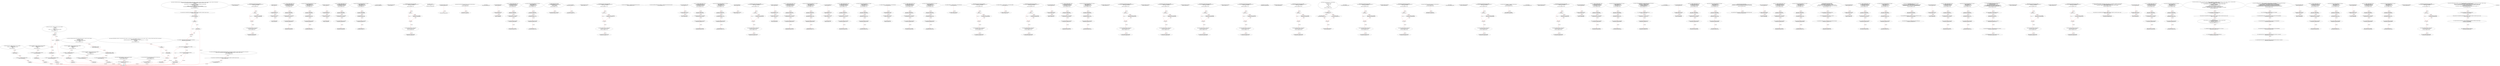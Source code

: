 digraph  {
13 [label="2_ function add(uint256 a, uint256 b) internal pure returns (uint256) {\n        uint256 c = a + b;\n        require(c >= a, \"SafeMath: addition overflow\");\n        return c;\n    }\n13-function_definition-3-7", method="add(uint256 a,uint256 b)", type_label=function_definition];
30 [label="3_ uint256 c = a + b;\n30-new_variable-4-4", method="add(uint256 a,uint256 b)", type_label=new_variable];
38 [label="4_ require(c >= a, \"SafeMath: addition overflow\");\n38-expression_statement-5-5", method="add(uint256 a,uint256 b)", type_label=expression_statement];
48 [label="5_ return c;\n48-return-6-6", method="add(uint256 a,uint256 b)", type_label=return];
50 [label="7_ function sub(uint256 a, uint256 b) internal pure returns (uint256) {\n        require(b <= a, \"SafeMath: subtraction overflow\");\n        uint256 c = a - b;\n        return c;\n    }\n50-function_definition-8-12", method="sub(uint256 a,uint256 b)", type_label=function_definition];
67 [label="8_ require(b <= a, \"SafeMath: subtraction overflow\");\n67-expression_statement-9-9", method="sub(uint256 a,uint256 b)", type_label=expression_statement];
77 [label="9_ uint256 c = a - b;\n77-new_variable-10-10", method="sub(uint256 a,uint256 b)", type_label=new_variable];
85 [label="10_ return c;\n85-return-11-11", method="sub(uint256 a,uint256 b)", type_label=return];
87 [label="12_ function mul(uint256 a, uint256 b) internal pure returns (uint256) {\n        if (a == 0) {\n            return 0;\n        }\n        uint256 c = a * b;\n        require(c / a == b, \"SafeMath: multiplication overflow\");\n        return c;\n    }\n87-function_definition-13-20", method="mul(uint256 a,uint256 b)", type_label=function_definition];
104 [label="13_ if_a == 0\n104-if-14-16", method="mul(uint256 a,uint256 b)", type_label=if];
4375 [label="13_ end_if", method="mul(uint256 a,uint256 b)", type_label=end_if];
109 [label="14_ return 0;\n109-return-15-15", method="mul(uint256 a,uint256 b)", type_label=return];
111 [label="16_ uint256 c = a * b;\n111-new_variable-17-17", method="mul(uint256 a,uint256 b)", type_label=new_variable];
119 [label="17_ require(c / a == b, \"SafeMath: multiplication overflow\");\n119-expression_statement-18-18", method="mul(uint256 a,uint256 b)", type_label=expression_statement];
131 [label="18_ return c;\n131-return-19-19", method="mul(uint256 a,uint256 b)", type_label=return];
133 [label="20_ function div(uint256 a, uint256 b) internal pure returns (uint256) {\n        require(b > 0, \"SafeMath: division by zero\");\n        uint256 c = a / b;\n        return c;\n    }\n133-function_definition-21-25", method="div(uint256 a,uint256 b)", type_label=function_definition];
150 [label="21_ require(b > 0, \"SafeMath: division by zero\");\n150-expression_statement-22-22", method="div(uint256 a,uint256 b)", type_label=expression_statement];
160 [label="22_ uint256 c = a / b;\n160-new_variable-23-23", method="div(uint256 a,uint256 b)", type_label=new_variable];
168 [label="23_ return c;\n168-return-24-24", method="div(uint256 a,uint256 b)", type_label=return];
170 [label="25_ function mod(uint256 a, uint256 b) internal pure returns (uint256) {\n        require(b != 0, \"SafeMath: modulo by zero\");\n        return a % b;\n    }\n170-function_definition-26-29", method="mod(uint256 a,uint256 b)", type_label=function_definition];
187 [label="26_ require(b != 0, \"SafeMath: modulo by zero\");\n187-expression_statement-27-27", method="mod(uint256 a,uint256 b)", type_label=expression_statement];
197 [label="27_ return a % b;\n197-return-28-28", method="mod(uint256 a,uint256 b)", type_label=return];
204 [label="31_ address payable winner_TOD15;\n204-new_variable-32-32", method="", type_label=new_variable];
208 [label="32_ function play_TOD15(bytes32 guess) public{\n       if (keccak256(abi.encode(guess)) == keccak256(abi.encode('hello'))) {\n            winner_TOD15 = msg.sender;\n        }\n    }\n208-function_definition-33-37", method="play_TOD15(bytes32 guess)", type_label=function_definition];
216 [label="33_ if\n216-if-34-36", method="play_TOD15(bytes32 guess)", type_label=if];
4487 [label="33_ end_if", method="play_TOD15(bytes32 guess)", type_label=end_if];
238 [label="34_ winner_TOD15 = msg.sender;\n238-expression_statement-35-35", method="play_TOD15(bytes32 guess)", type_label=expression_statement];
244 [label="37_ function getReward_TOD15() payable public{\n       winner_TOD15.transfer(msg.value);\n    }\n244-function_definition-38-40", method="getReward_TOD15()", type_label=function_definition];
249 [label="38_ winner_TOD15.transfer(msg.value);\n249-expression_statement-39-39", method="getReward_TOD15()", type_label=expression_statement];
258 [label="40_ address public owner;\n258-new_variable-41-41", method="", type_label=new_variable];
263 [label="41_ bool claimed_TOD28 = false;\n263-new_variable-42-42", method="", type_label=new_variable];
269 [label="42_ address payable owner_TOD28;\n269-new_variable-43-43", method="", type_label=new_variable];
273 [label="43_ uint256 reward_TOD28;\n273-new_variable-44-44", method="", type_label=new_variable];
277 [label="44_ function setReward_TOD28() public payable {\n        require (!claimed_TOD28);\n        require(msg.sender == owner_TOD28);\n        owner_TOD28.transfer(reward_TOD28);\n        reward_TOD28 = msg.value;\n    }\n277-function_definition-45-50", method="setReward_TOD28()", type_label=function_definition];
282 [label="45_ require (!claimed_TOD28);\n282-expression_statement-46-46", method="setReward_TOD28()", type_label=expression_statement];
288 [label="46_ require(msg.sender == owner_TOD28);\n288-expression_statement-47-47", method="setReward_TOD28()", type_label=expression_statement];
297 [label="47_ owner_TOD28.transfer(reward_TOD28);\n297-expression_statement-48-48", method="setReward_TOD28()", type_label=expression_statement];
304 [label="48_ reward_TOD28 = msg.value;\n304-expression_statement-49-49", method="setReward_TOD28()", type_label=expression_statement];
310 [label="50_ function claimReward_TOD28(uint256 submission) public {\n        require (!claimed_TOD28);\n        require(submission < 10);\n        msg.sender.transfer(reward_TOD28);\n        claimed_TOD28 = true;\n    }\n310-function_definition-51-56", method="claimReward_TOD28(uint256 submission)", type_label=function_definition];
318 [label="51_ require (!claimed_TOD28);\n318-expression_statement-52-52", method="claimReward_TOD28(uint256 submission)", type_label=expression_statement];
324 [label="52_ require(submission < 10);\n324-expression_statement-53-53", method="claimReward_TOD28(uint256 submission)", type_label=expression_statement];
331 [label="53_ msg.sender.transfer(reward_TOD28);\n331-expression_statement-54-54", method="claimReward_TOD28(uint256 submission)", type_label=expression_statement];
340 [label="54_ claimed_TOD28 = true;\n340-expression_statement-55-55", method="claimReward_TOD28(uint256 submission)", type_label=expression_statement];
345 [label="56_ address private newOwner;\n345-new_variable-57-57", method="", type_label=new_variable];
350 [label="57_ bool claimed_TOD36 = false;\n350-new_variable-58-58", method="", type_label=new_variable];
356 [label="58_ address payable owner_TOD36;\n356-new_variable-59-59", method="", type_label=new_variable];
360 [label="59_ uint256 reward_TOD36;\n360-new_variable-60-60", method="", type_label=new_variable];
364 [label="60_ function setReward_TOD36() public payable {\n        require (!claimed_TOD36);\n        require(msg.sender == owner_TOD36);\n        owner_TOD36.transfer(reward_TOD36);\n        reward_TOD36 = msg.value;\n    }\n364-function_definition-61-66", method="setReward_TOD36()", type_label=function_definition];
369 [label="61_ require (!claimed_TOD36);\n369-expression_statement-62-62", method="setReward_TOD36()", type_label=expression_statement];
375 [label="62_ require(msg.sender == owner_TOD36);\n375-expression_statement-63-63", method="setReward_TOD36()", type_label=expression_statement];
384 [label="63_ owner_TOD36.transfer(reward_TOD36);\n384-expression_statement-64-64", method="setReward_TOD36()", type_label=expression_statement];
391 [label="64_ reward_TOD36 = msg.value;\n391-expression_statement-65-65", method="setReward_TOD36()", type_label=expression_statement];
397 [label="66_ function claimReward_TOD36(uint256 submission) public {\n        require (!claimed_TOD36);\n        require(submission < 10);\n        msg.sender.transfer(reward_TOD36);\n        claimed_TOD36 = true;\n    }\n397-function_definition-67-72", method="claimReward_TOD36(uint256 submission)", type_label=function_definition];
405 [label="67_ require (!claimed_TOD36);\n405-expression_statement-68-68", method="claimReward_TOD36(uint256 submission)", type_label=expression_statement];
411 [label="68_ require(submission < 10);\n411-expression_statement-69-69", method="claimReward_TOD36(uint256 submission)", type_label=expression_statement];
418 [label="69_ msg.sender.transfer(reward_TOD36);\n418-expression_statement-70-70", method="claimReward_TOD36(uint256 submission)", type_label=expression_statement];
427 [label="70_ claimed_TOD36 = true;\n427-expression_statement-71-71", method="claimReward_TOD36(uint256 submission)", type_label=expression_statement];
448 [label="74_ owner = msg.sender;\n448-expression_statement-75-75", method="", type_label=expression_statement];
454 [label="76_ address payable winner_TOD1;\n454-new_variable-77-77", method="", type_label=new_variable];
458 [label="77_ function play_TOD1(bytes32 guess) public{\n       if (keccak256(abi.encode(guess)) == keccak256(abi.encode('hello'))) {\n            winner_TOD1 = msg.sender;\n        }\n    }\n458-function_definition-78-82", method="play_TOD1(bytes32 guess)", type_label=function_definition];
466 [label="78_ if\n466-if-79-81", method="play_TOD1(bytes32 guess)", type_label=if];
4737 [label="78_ end_if", method="play_TOD1(bytes32 guess)", type_label=end_if];
488 [label="79_ winner_TOD1 = msg.sender;\n488-expression_statement-80-80", method="play_TOD1(bytes32 guess)", type_label=expression_statement];
494 [label="82_ function getReward_TOD1() payable public{\n       winner_TOD1.transfer(msg.value);\n    }\n494-function_definition-83-85", method="getReward_TOD1()", type_label=function_definition];
499 [label="83_ winner_TOD1.transfer(msg.value);\n499-expression_statement-84-84", method="getReward_TOD1()", type_label=expression_statement];
508 [label="85_ modifier onlyOwner {\n        require(msg.sender == owner);\n        _;\n    }\n508-expression_statement-86-89", method="", type_label=expression_statement];
511 [label="86_ require(msg.sender == owner);\n511-expression_statement-87-87", method="", type_label=expression_statement];
520 [label="87_ _;\n520-expression_statement-88-88", method="", type_label=expression_statement];
522 [label="89_ function onlyOwnerTransferOwnership(address _newOwner) public onlyOwner {\n        newOwner = _newOwner;\n    }\n522-function_definition-90-92", method="onlyOwnerTransferOwnership(address _newOwner)", type_label=function_definition];
529 [label="89_ onlyOwner\n529-expression_statement-90-90", method="onlyOwnerTransferOwnership(address _newOwner)", type_label=expression_statement];
532 [label="90_ newOwner = _newOwner;\n532-expression_statement-91-91", method="onlyOwnerTransferOwnership(address _newOwner)", type_label=expression_statement];
536 [label="92_ bool claimed_TOD2 = false;\n536-new_variable-93-93", method="", type_label=new_variable];
542 [label="93_ address payable owner_TOD2;\n542-new_variable-94-94", method="", type_label=new_variable];
546 [label="94_ uint256 reward_TOD2;\n546-new_variable-95-95", method="", type_label=new_variable];
550 [label="95_ function setReward_TOD2() public payable {\n        require (!claimed_TOD2);\n        require(msg.sender == owner_TOD2);\n        owner_TOD2.transfer(reward_TOD2);\n        reward_TOD2 = msg.value;\n    }\n550-function_definition-96-101", method="setReward_TOD2()", type_label=function_definition];
555 [label="96_ require (!claimed_TOD2);\n555-expression_statement-97-97", method="setReward_TOD2()", type_label=expression_statement];
561 [label="97_ require(msg.sender == owner_TOD2);\n561-expression_statement-98-98", method="setReward_TOD2()", type_label=expression_statement];
570 [label="98_ owner_TOD2.transfer(reward_TOD2);\n570-expression_statement-99-99", method="setReward_TOD2()", type_label=expression_statement];
577 [label="99_ reward_TOD2 = msg.value;\n577-expression_statement-100-100", method="setReward_TOD2()", type_label=expression_statement];
583 [label="101_ function claimReward_TOD2(uint256 submission) public {\n        require (!claimed_TOD2);\n        require(submission < 10);\n        msg.sender.transfer(reward_TOD2);\n        claimed_TOD2 = true;\n    }\n583-function_definition-102-107", method="claimReward_TOD2(uint256 submission)", type_label=function_definition];
591 [label="102_ require (!claimed_TOD2);\n591-expression_statement-103-103", method="claimReward_TOD2(uint256 submission)", type_label=expression_statement];
597 [label="103_ require(submission < 10);\n597-expression_statement-104-104", method="claimReward_TOD2(uint256 submission)", type_label=expression_statement];
604 [label="104_ msg.sender.transfer(reward_TOD2);\n604-expression_statement-105-105", method="claimReward_TOD2(uint256 submission)", type_label=expression_statement];
613 [label="105_ claimed_TOD2 = true;\n613-expression_statement-106-106", method="claimReward_TOD2(uint256 submission)", type_label=expression_statement];
618 [label="107_ function acceptOwnership() public {\n        require(msg.sender == newOwner);\n        emit OwnershipTransferred(now, owner, newOwner);\n        owner = newOwner;\n        newOwner = address(0);\n    }\n618-function_definition-108-113", method="acceptOwnership()", type_label=function_definition];
622 [label="108_ require(msg.sender == newOwner);\n622-expression_statement-109-109", method="acceptOwnership()", type_label=expression_statement];
639 [label="110_ owner = newOwner;\n639-expression_statement-111-111", method="acceptOwnership()", type_label=expression_statement];
643 [label="111_ newOwner = address(0);\n643-expression_statement-112-112", method="acceptOwnership()", type_label=expression_statement];
649 [label="113_ address payable winner_TOD17;\n649-new_variable-114-114", method="", type_label=new_variable];
653 [label="114_ function play_TOD17(bytes32 guess) public{\n       if (keccak256(abi.encode(guess)) == keccak256(abi.encode('hello'))) {\n            winner_TOD17 = msg.sender;\n        }\n    }\n653-function_definition-115-119", method="play_TOD17(bytes32 guess)", type_label=function_definition];
661 [label="115_ if\n661-if-116-118", method="play_TOD17(bytes32 guess)", type_label=if];
4932 [label="115_ end_if", method="play_TOD17(bytes32 guess)", type_label=end_if];
683 [label="116_ winner_TOD17 = msg.sender;\n683-expression_statement-117-117", method="play_TOD17(bytes32 guess)", type_label=expression_statement];
689 [label="119_ function getReward_TOD17() payable public{\n       winner_TOD17.transfer(msg.value);\n    }\n689-function_definition-120-122", method="getReward_TOD17()", type_label=function_definition];
694 [label="120_ winner_TOD17.transfer(msg.value);\n694-expression_statement-121-121", method="getReward_TOD17()", type_label=expression_statement];
706 [label="125_ function transfer(address _to, uint256 _amount) external returns (bool);\n706-function_definition-126-126", method="transfer(address _to,uint256 _amount)", type_label=function_definition];
721 [label="126_ function transferFrom(address _from, address _to, uint256 _amount) external returns (bool);\n721-function_definition-127-127", method="transferFrom(address _from,address _to,uint256 _amount)", type_label=function_definition];
751 [label="130_ bool claimed_TOD34 = false;\n751-new_variable-131-131", method="", type_label=new_variable];
757 [label="131_ address payable owner_TOD34;\n757-new_variable-132-132", method="", type_label=new_variable];
761 [label="132_ uint256 reward_TOD34;\n761-new_variable-133-133", method="", type_label=new_variable];
765 [label="133_ function setReward_TOD34() public payable {\n        require (!claimed_TOD34);\n        require(msg.sender == owner_TOD34);\n        owner_TOD34.transfer(reward_TOD34);\n        reward_TOD34 = msg.value;\n    }\n765-function_definition-134-139", method="setReward_TOD34()", type_label=function_definition];
770 [label="134_ require (!claimed_TOD34);\n770-expression_statement-135-135", method="setReward_TOD34()", type_label=expression_statement];
776 [label="135_ require(msg.sender == owner_TOD34);\n776-expression_statement-136-136", method="setReward_TOD34()", type_label=expression_statement];
785 [label="136_ owner_TOD34.transfer(reward_TOD34);\n785-expression_statement-137-137", method="setReward_TOD34()", type_label=expression_statement];
792 [label="137_ reward_TOD34 = msg.value;\n792-expression_statement-138-138", method="setReward_TOD34()", type_label=expression_statement];
798 [label="139_ function claimReward_TOD34(uint256 submission) public {\n        require (!claimed_TOD34);\n        require(submission < 10);\n        msg.sender.transfer(reward_TOD34);\n        claimed_TOD34 = true;\n    }\n798-function_definition-140-145", method="claimReward_TOD34(uint256 submission)", type_label=function_definition];
806 [label="140_ require (!claimed_TOD34);\n806-expression_statement-141-141", method="claimReward_TOD34(uint256 submission)", type_label=expression_statement];
812 [label="141_ require(submission < 10);\n812-expression_statement-142-142", method="claimReward_TOD34(uint256 submission)", type_label=expression_statement];
819 [label="142_ msg.sender.transfer(reward_TOD34);\n819-expression_statement-143-143", method="claimReward_TOD34(uint256 submission)", type_label=expression_statement];
828 [label="143_ claimed_TOD34 = true;\n828-expression_statement-144-144", method="claimReward_TOD34(uint256 submission)", type_label=expression_statement];
833 [label="145_ bool public safeGuard;\n833-new_variable-146-146", method="", type_label=new_variable];
838 [label="146_ address payable winner_TOD21;\n838-new_variable-147-147", method="", type_label=new_variable];
842 [label="147_ function play_TOD21(bytes32 guess) public{\n       if (keccak256(abi.encode(guess)) == keccak256(abi.encode('hello'))) {\n            winner_TOD21 = msg.sender;\n        }\n    }\n842-function_definition-148-152", method="play_TOD21(bytes32 guess)", type_label=function_definition];
850 [label="148_ if\n850-if-149-151", method="play_TOD21(bytes32 guess)", type_label=if];
5121 [label="148_ end_if", method="play_TOD21(bytes32 guess)", type_label=end_if];
872 [label="149_ winner_TOD21 = msg.sender;\n872-expression_statement-150-150", method="play_TOD21(bytes32 guess)", type_label=expression_statement];
878 [label="152_ function getReward_TOD21() payable public{\n       winner_TOD21.transfer(msg.value);\n    }\n878-function_definition-153-155", method="getReward_TOD21()", type_label=function_definition];
883 [label="153_ winner_TOD21.transfer(msg.value);\n883-expression_statement-154-154", method="getReward_TOD21()", type_label=expression_statement];
892 [label="155_ address public feeAccount;\n892-new_variable-156-156", method="", type_label=new_variable];
897 [label="156_ bool claimed_TOD10 = false;\n897-new_variable-157-157", method="", type_label=new_variable];
903 [label="157_ address payable owner_TOD10;\n903-new_variable-158-158", method="", type_label=new_variable];
907 [label="158_ uint256 reward_TOD10;\n907-new_variable-159-159", method="", type_label=new_variable];
911 [label="159_ function setReward_TOD10() public payable {\n        require (!claimed_TOD10);\n        require(msg.sender == owner_TOD10);\n        owner_TOD10.transfer(reward_TOD10);\n        reward_TOD10 = msg.value;\n    }\n911-function_definition-160-165", method="setReward_TOD10()", type_label=function_definition];
916 [label="160_ require (!claimed_TOD10);\n916-expression_statement-161-161", method="setReward_TOD10()", type_label=expression_statement];
922 [label="161_ require(msg.sender == owner_TOD10);\n922-expression_statement-162-162", method="setReward_TOD10()", type_label=expression_statement];
931 [label="162_ owner_TOD10.transfer(reward_TOD10);\n931-expression_statement-163-163", method="setReward_TOD10()", type_label=expression_statement];
938 [label="163_ reward_TOD10 = msg.value;\n938-expression_statement-164-164", method="setReward_TOD10()", type_label=expression_statement];
944 [label="165_ function claimReward_TOD10(uint256 submission) public {\n        require (!claimed_TOD10);\n        require(submission < 10);\n        msg.sender.transfer(reward_TOD10);\n        claimed_TOD10 = true;\n    }\n944-function_definition-166-171", method="claimReward_TOD10(uint256 submission)", type_label=function_definition];
952 [label="166_ require (!claimed_TOD10);\n952-expression_statement-167-167", method="claimReward_TOD10(uint256 submission)", type_label=expression_statement];
958 [label="167_ require(submission < 10);\n958-expression_statement-168-168", method="claimReward_TOD10(uint256 submission)", type_label=expression_statement];
965 [label="168_ msg.sender.transfer(reward_TOD10);\n965-expression_statement-169-169", method="claimReward_TOD10(uint256 submission)", type_label=expression_statement];
974 [label="169_ claimed_TOD10 = true;\n974-expression_statement-170-170", method="claimReward_TOD10(uint256 submission)", type_label=expression_statement];
979 [label="171_ uint public tradingFee = 50;\n979-new_variable-172-172", method="", type_label=new_variable];
985 [label="172_ bool claimed_TOD22 = false;\n985-new_variable-173-173", method="", type_label=new_variable];
991 [label="173_ address payable owner_TOD22;\n991-new_variable-174-174", method="", type_label=new_variable];
995 [label="174_ uint256 reward_TOD22;\n995-new_variable-175-175", method="", type_label=new_variable];
999 [label="175_ function setReward_TOD22() public payable {\n        require (!claimed_TOD22);\n        require(msg.sender == owner_TOD22);\n        owner_TOD22.transfer(reward_TOD22);\n        reward_TOD22 = msg.value;\n    }\n999-function_definition-176-181", method="setReward_TOD22()", type_label=function_definition];
1004 [label="176_ require (!claimed_TOD22);\n1004-expression_statement-177-177", method="setReward_TOD22()", type_label=expression_statement];
1010 [label="177_ require(msg.sender == owner_TOD22);\n1010-expression_statement-178-178", method="setReward_TOD22()", type_label=expression_statement];
1019 [label="178_ owner_TOD22.transfer(reward_TOD22);\n1019-expression_statement-179-179", method="setReward_TOD22()", type_label=expression_statement];
1026 [label="179_ reward_TOD22 = msg.value;\n1026-expression_statement-180-180", method="setReward_TOD22()", type_label=expression_statement];
1032 [label="181_ function claimReward_TOD22(uint256 submission) public {\n        require (!claimed_TOD22);\n        require(submission < 10);\n        msg.sender.transfer(reward_TOD22);\n        claimed_TOD22 = true;\n    }\n1032-function_definition-182-187", method="claimReward_TOD22(uint256 submission)", type_label=function_definition];
1040 [label="182_ require (!claimed_TOD22);\n1040-expression_statement-183-183", method="claimReward_TOD22(uint256 submission)", type_label=expression_statement];
1046 [label="183_ require(submission < 10);\n1046-expression_statement-184-184", method="claimReward_TOD22(uint256 submission)", type_label=expression_statement];
1053 [label="184_ msg.sender.transfer(reward_TOD22);\n1053-expression_statement-185-185", method="claimReward_TOD22(uint256 submission)", type_label=expression_statement];
1062 [label="185_ claimed_TOD22 = true;\n1062-expression_statement-186-186", method="claimReward_TOD22(uint256 submission)", type_label=expression_statement];
1067 [label="187_ mapping (address => mapping (address => uint)) public tokens;\n1067-new_variable-188-188", method="", type_label=new_variable];
1076 [label="188_ bool claimed_TOD12 = false;\n1076-new_variable-189-189", method="", type_label=new_variable];
1082 [label="189_ address payable owner_TOD12;\n1082-new_variable-190-190", method="", type_label=new_variable];
1086 [label="190_ uint256 reward_TOD12;\n1086-new_variable-191-191", method="", type_label=new_variable];
1090 [label="191_ function setReward_TOD12() public payable {\n        require (!claimed_TOD12);\n        require(msg.sender == owner_TOD12);\n        owner_TOD12.transfer(reward_TOD12);\n        reward_TOD12 = msg.value;\n    }\n1090-function_definition-192-197", method="setReward_TOD12()", type_label=function_definition];
1095 [label="192_ require (!claimed_TOD12);\n1095-expression_statement-193-193", method="setReward_TOD12()", type_label=expression_statement];
1101 [label="193_ require(msg.sender == owner_TOD12);\n1101-expression_statement-194-194", method="setReward_TOD12()", type_label=expression_statement];
1110 [label="194_ owner_TOD12.transfer(reward_TOD12);\n1110-expression_statement-195-195", method="setReward_TOD12()", type_label=expression_statement];
1117 [label="195_ reward_TOD12 = msg.value;\n1117-expression_statement-196-196", method="setReward_TOD12()", type_label=expression_statement];
1123 [label="197_ function claimReward_TOD12(uint256 submission) public {\n        require (!claimed_TOD12);\n        require(submission < 10);\n        msg.sender.transfer(reward_TOD12);\n        claimed_TOD12 = true;\n    }\n1123-function_definition-198-203", method="claimReward_TOD12(uint256 submission)", type_label=function_definition];
1131 [label="198_ require (!claimed_TOD12);\n1131-expression_statement-199-199", method="claimReward_TOD12(uint256 submission)", type_label=expression_statement];
1137 [label="199_ require(submission < 10);\n1137-expression_statement-200-200", method="claimReward_TOD12(uint256 submission)", type_label=expression_statement];
1144 [label="200_ msg.sender.transfer(reward_TOD12);\n1144-expression_statement-201-201", method="claimReward_TOD12(uint256 submission)", type_label=expression_statement];
1153 [label="201_ claimed_TOD12 = true;\n1153-expression_statement-202-202", method="claimReward_TOD12(uint256 submission)", type_label=expression_statement];
1158 [label="203_ mapping (address => mapping (bytes32 => bool)) public orders;\n1158-new_variable-204-204", method="", type_label=new_variable];
1167 [label="204_ address payable winner_TOD11;\n1167-new_variable-205-205", method="", type_label=new_variable];
1171 [label="205_ function play_TOD11(bytes32 guess) public{\n       if (keccak256(abi.encode(guess)) == keccak256(abi.encode('hello'))) {\n            winner_TOD11 = msg.sender;\n        }\n    }\n1171-function_definition-206-210", method="play_TOD11(bytes32 guess)", type_label=function_definition];
1179 [label="206_ if\n1179-if-207-209", method="play_TOD11(bytes32 guess)", type_label=if];
5450 [label="206_ end_if", method="play_TOD11(bytes32 guess)", type_label=end_if];
1201 [label="207_ winner_TOD11 = msg.sender;\n1201-expression_statement-208-208", method="play_TOD11(bytes32 guess)", type_label=expression_statement];
1207 [label="210_ function getReward_TOD11() payable public{\n       winner_TOD11.transfer(msg.value);\n    }\n1207-function_definition-211-213", method="getReward_TOD11()", type_label=function_definition];
1212 [label="211_ winner_TOD11.transfer(msg.value);\n1212-expression_statement-212-212", method="getReward_TOD11()", type_label=expression_statement];
1221 [label="213_ mapping (address => mapping (bytes32 => uint)) public orderFills;\n1221-new_variable-214-214", method="", type_label=new_variable];
1230 [label="214_ address payable winner_TOD35;\n1230-new_variable-215-215", method="", type_label=new_variable];
1234 [label="215_ function play_TOD35(bytes32 guess) public{\n       if (keccak256(abi.encode(guess)) == keccak256(abi.encode('hello'))) {\n            winner_TOD35 = msg.sender;\n        }\n    }\n1234-function_definition-216-220", method="play_TOD35(bytes32 guess)", type_label=function_definition];
1242 [label="216_ if\n1242-if-217-219", method="play_TOD35(bytes32 guess)", type_label=if];
5513 [label="216_ end_if", method="play_TOD35(bytes32 guess)", type_label=end_if];
1264 [label="217_ winner_TOD35 = msg.sender;\n1264-expression_statement-218-218", method="play_TOD35(bytes32 guess)", type_label=expression_statement];
1270 [label="220_ function getReward_TOD35() payable public{\n       winner_TOD35.transfer(msg.value);\n    }\n1270-function_definition-221-223", method="getReward_TOD35()", type_label=function_definition];
1275 [label="221_ winner_TOD35.transfer(msg.value);\n1275-expression_statement-222-222", method="getReward_TOD35()", type_label=expression_statement];
1318 [label="224_ bool claimed_TOD40 = false;\n1318-new_variable-225-225", method="", type_label=new_variable];
1324 [label="225_ address payable owner_TOD40;\n1324-new_variable-226-226", method="", type_label=new_variable];
1328 [label="226_ uint256 reward_TOD40;\n1328-new_variable-227-227", method="", type_label=new_variable];
1332 [label="227_ function setReward_TOD40() public payable {\n        require (!claimed_TOD40);\n        require(msg.sender == owner_TOD40);\n        owner_TOD40.transfer(reward_TOD40);\n        reward_TOD40 = msg.value;\n    }\n1332-function_definition-228-233", method="setReward_TOD40()", type_label=function_definition];
1337 [label="228_ require (!claimed_TOD40);\n1337-expression_statement-229-229", method="setReward_TOD40()", type_label=expression_statement];
1343 [label="229_ require(msg.sender == owner_TOD40);\n1343-expression_statement-230-230", method="setReward_TOD40()", type_label=expression_statement];
1352 [label="230_ owner_TOD40.transfer(reward_TOD40);\n1352-expression_statement-231-231", method="setReward_TOD40()", type_label=expression_statement];
1359 [label="231_ reward_TOD40 = msg.value;\n1359-expression_statement-232-232", method="setReward_TOD40()", type_label=expression_statement];
1365 [label="233_ function claimReward_TOD40(uint256 submission) public {\n        require (!claimed_TOD40);\n        require(submission < 10);\n        msg.sender.transfer(reward_TOD40);\n        claimed_TOD40 = true;\n    }\n1365-function_definition-234-239", method="claimReward_TOD40(uint256 submission)", type_label=function_definition];
1373 [label="234_ require (!claimed_TOD40);\n1373-expression_statement-235-235", method="claimReward_TOD40(uint256 submission)", type_label=expression_statement];
1379 [label="235_ require(submission < 10);\n1379-expression_statement-236-236", method="claimReward_TOD40(uint256 submission)", type_label=expression_statement];
1386 [label="236_ msg.sender.transfer(reward_TOD40);\n1386-expression_statement-237-237", method="claimReward_TOD40(uint256 submission)", type_label=expression_statement];
1395 [label="237_ claimed_TOD40 = true;\n1395-expression_statement-238-238", method="claimReward_TOD40(uint256 submission)", type_label=expression_statement];
1446 [label="240_ address payable winner_TOD33;\n1446-new_variable-241-241", method="", type_label=new_variable];
1450 [label="241_ function play_TOD33(bytes32 guess) public{\n       if (keccak256(abi.encode(guess)) == keccak256(abi.encode('hello'))) {\n            winner_TOD33 = msg.sender;\n        }\n    }\n1450-function_definition-242-246", method="play_TOD33(bytes32 guess)", type_label=function_definition];
1458 [label="242_ if\n1458-if-243-245", method="play_TOD33(bytes32 guess)", type_label=if];
5729 [label="242_ end_if", method="play_TOD33(bytes32 guess)", type_label=end_if];
1480 [label="243_ winner_TOD33 = msg.sender;\n1480-expression_statement-244-244", method="play_TOD33(bytes32 guess)", type_label=expression_statement];
1486 [label="246_ function getReward_TOD33() payable public{\n       winner_TOD33.transfer(msg.value);\n    }\n1486-function_definition-247-249", method="getReward_TOD33()", type_label=function_definition];
1491 [label="247_ winner_TOD33.transfer(msg.value);\n1491-expression_statement-248-248", method="getReward_TOD33()", type_label=expression_statement];
1530 [label="250_ address payable winner_TOD27;\n1530-new_variable-251-251", method="", type_label=new_variable];
1534 [label="251_ function play_TOD27(bytes32 guess) public{\n       if (keccak256(abi.encode(guess)) == keccak256(abi.encode('hello'))) {\n            winner_TOD27 = msg.sender;\n        }\n    }\n1534-function_definition-252-256", method="play_TOD27(bytes32 guess)", type_label=function_definition];
1542 [label="252_ if\n1542-if-253-255", method="play_TOD27(bytes32 guess)", type_label=if];
5813 [label="252_ end_if", method="play_TOD27(bytes32 guess)", type_label=end_if];
1564 [label="253_ winner_TOD27 = msg.sender;\n1564-expression_statement-254-254", method="play_TOD27(bytes32 guess)", type_label=expression_statement];
1570 [label="256_ function getReward_TOD27() payable public{\n       winner_TOD27.transfer(msg.value);\n    }\n1570-function_definition-257-259", method="getReward_TOD27()", type_label=function_definition];
1575 [label="257_ winner_TOD27.transfer(msg.value);\n1575-expression_statement-258-258", method="getReward_TOD27()", type_label=expression_statement];
1606 [label="260_ address payable winner_TOD31;\n1606-new_variable-261-261", method="", type_label=new_variable];
1610 [label="261_ function play_TOD31(bytes32 guess) public{\n       if (keccak256(abi.encode(guess)) == keccak256(abi.encode('hello'))) {\n            winner_TOD31 = msg.sender;\n        }\n    }\n1610-function_definition-262-266", method="play_TOD31(bytes32 guess)", type_label=function_definition];
1618 [label="262_ if\n1618-if-263-265", method="play_TOD31(bytes32 guess)", type_label=if];
5889 [label="262_ end_if", method="play_TOD31(bytes32 guess)", type_label=end_if];
1640 [label="263_ winner_TOD31 = msg.sender;\n1640-expression_statement-264-264", method="play_TOD31(bytes32 guess)", type_label=expression_statement];
1646 [label="266_ function getReward_TOD31() payable public{\n       winner_TOD31.transfer(msg.value);\n    }\n1646-function_definition-267-269", method="getReward_TOD31()", type_label=function_definition];
1651 [label="267_ winner_TOD31.transfer(msg.value);\n1651-expression_statement-268-268", method="getReward_TOD31()", type_label=expression_statement];
1682 [label="270_ address payable winner_TOD13;\n1682-new_variable-271-271", method="", type_label=new_variable];
1686 [label="271_ function play_TOD13(bytes32 guess) public{\n       if (keccak256(abi.encode(guess)) == keccak256(abi.encode('hello'))) {\n            winner_TOD13 = msg.sender;\n        }\n    }\n1686-function_definition-272-276", method="play_TOD13(bytes32 guess)", type_label=function_definition];
1694 [label="272_ if\n1694-if-273-275", method="play_TOD13(bytes32 guess)", type_label=if];
5965 [label="272_ end_if", method="play_TOD13(bytes32 guess)", type_label=end_if];
1716 [label="273_ winner_TOD13 = msg.sender;\n1716-expression_statement-274-274", method="play_TOD13(bytes32 guess)", type_label=expression_statement];
1722 [label="276_ function getReward_TOD13() payable public{\n       winner_TOD13.transfer(msg.value);\n    }\n1722-function_definition-277-279", method="getReward_TOD13()", type_label=function_definition];
1727 [label="277_ winner_TOD13.transfer(msg.value);\n1727-expression_statement-278-278", method="getReward_TOD13()", type_label=expression_statement];
1748 [label="281_ feeAccount = msg.sender;\n1748-expression_statement-282-282", method="", type_label=expression_statement];
1754 [label="283_ address payable winner_TOD37;\n1754-new_variable-284-284", method="", type_label=new_variable];
1758 [label="284_ function play_TOD37(bytes32 guess) public{\n       if (keccak256(abi.encode(guess)) == keccak256(abi.encode('hello'))) {\n            winner_TOD37 = msg.sender;\n        }\n    }\n1758-function_definition-285-289", method="play_TOD37(bytes32 guess)", type_label=function_definition];
1766 [label="285_ if\n1766-if-286-288", method="play_TOD37(bytes32 guess)", type_label=if];
6037 [label="285_ end_if", method="play_TOD37(bytes32 guess)", type_label=end_if];
1788 [label="286_ winner_TOD37 = msg.sender;\n1788-expression_statement-287-287", method="play_TOD37(bytes32 guess)", type_label=expression_statement];
1794 [label="289_ function getReward_TOD37() payable public{\n       winner_TOD37.transfer(msg.value);\n    }\n1794-function_definition-290-292", method="getReward_TOD37()", type_label=function_definition];
1799 [label="290_ winner_TOD37.transfer(msg.value);\n1799-expression_statement-291-291", method="getReward_TOD37()", type_label=expression_statement];
1808 [label="292_ function changeSafeguardStatus() onlyOwner public\n    {\n        if (safeGuard == false)\n        {\n            safeGuard = true;\n        }\n        else\n        {\n            safeGuard = false;    \n        }\n    }\n1808-function_definition-293-303", method="changeSafeguardStatus()", type_label=function_definition];
1810 [label="292_ onlyOwner\n1810-expression_statement-293-293", method="changeSafeguardStatus()", type_label=expression_statement];
1814 [label="294_ if_safeGuard == false\n1814-if-295-302", method="changeSafeguardStatus()", type_label=if];
6085 [label="294_ end_if", method="changeSafeguardStatus()", type_label=end_if];
1820 [label="296_ safeGuard = true;\n1820-expression_statement-297-297", method="changeSafeguardStatus()", type_label=expression_statement];
1826 [label="300_ safeGuard = false;\n1826-expression_statement-301-301", method="changeSafeguardStatus()", type_label=expression_statement];
1831 [label="303_ address payable winner_TOD3;\n1831-new_variable-304-304", method="", type_label=new_variable];
1835 [label="304_ function play_TOD3(bytes32 guess) public{\n       if (keccak256(abi.encode(guess)) == keccak256(abi.encode('hello'))) {\n            winner_TOD3 = msg.sender;\n        }\n    }\n1835-function_definition-305-309", method="play_TOD3(bytes32 guess)", type_label=function_definition];
1843 [label="305_ if\n1843-if-306-308", method="play_TOD3(bytes32 guess)", type_label=if];
6114 [label="305_ end_if", method="play_TOD3(bytes32 guess)", type_label=end_if];
1865 [label="306_ winner_TOD3 = msg.sender;\n1865-expression_statement-307-307", method="play_TOD3(bytes32 guess)", type_label=expression_statement];
1871 [label="309_ function getReward_TOD3() payable public{\n       winner_TOD3.transfer(msg.value);\n    }\n1871-function_definition-310-312", method="getReward_TOD3()", type_label=function_definition];
1876 [label="310_ winner_TOD3.transfer(msg.value);\n1876-expression_statement-311-311", method="getReward_TOD3()", type_label=expression_statement];
1885 [label="312_ function calculatePercentage(uint256 PercentOf, uint256 percentTo ) internal pure returns (uint256) \n    {\n        uint256 factor = 10000;\n        require(percentTo <= factor);\n        uint256 c = PercentOf.mul(percentTo).div(factor);\n        return c;\n    }\n1885-function_definition-313-319", method="calculatePercentage(uint256 PercentOf,uint256 percentTo)", type_label=function_definition];
1902 [label="314_ uint256 factor = 10000;\n1902-new_variable-315-315", method="calculatePercentage(uint256 PercentOf,uint256 percentTo)", type_label=new_variable];
1908 [label="315_ require(percentTo <= factor);\n1908-expression_statement-316-316", method="calculatePercentage(uint256 PercentOf,uint256 percentTo)", type_label=expression_statement];
1915 [label="316_ uint256 c = PercentOf.mul(percentTo).div(factor);\n1915-new_variable-317-317", method="calculatePercentage(uint256 PercentOf,uint256 percentTo)", type_label=new_variable];
1931 [label="317_ return c;\n1931-return-318-318", method="calculatePercentage(uint256 PercentOf,uint256 percentTo)", type_label=return];
1933 [label="319_ address payable winner_TOD9;\n1933-new_variable-320-320", method="", type_label=new_variable];
1937 [label="320_ function play_TOD9(bytes32 guess) public{\n       if (keccak256(abi.encode(guess)) == keccak256(abi.encode('hello'))) {\n            winner_TOD9 = msg.sender;\n        }\n    }\n1937-function_definition-321-325", method="play_TOD9(bytes32 guess)", type_label=function_definition];
1945 [label="321_ if\n1945-if-322-324", method="play_TOD9(bytes32 guess)", type_label=if];
6216 [label="321_ end_if", method="play_TOD9(bytes32 guess)", type_label=end_if];
1967 [label="322_ winner_TOD9 = msg.sender;\n1967-expression_statement-323-323", method="play_TOD9(bytes32 guess)", type_label=expression_statement];
1973 [label="325_ function getReward_TOD9() payable public{\n       winner_TOD9.transfer(msg.value);\n    }\n1973-function_definition-326-328", method="getReward_TOD9()", type_label=function_definition];
1978 [label="326_ winner_TOD9.transfer(msg.value);\n1978-expression_statement-327-327", method="getReward_TOD9()", type_label=expression_statement];
1987 [label="328_ function changeFeeAccount(address feeAccount_) public onlyOwner {\n    feeAccount = feeAccount_;\n  }\n1987-function_definition-329-331", method="changeFeeAccount(address feeAccount_)", type_label=function_definition];
1994 [label="328_ onlyOwner\n1994-expression_statement-329-329", method="changeFeeAccount(address feeAccount_)", type_label=expression_statement];
1997 [label="329_ feeAccount = feeAccount_;\n1997-expression_statement-330-330", method="changeFeeAccount(address feeAccount_)", type_label=expression_statement];
2001 [label="331_ address payable winner_TOD25;\n2001-new_variable-332-332", method="", type_label=new_variable];
2005 [label="332_ function play_TOD25(bytes32 guess) public{\n       if (keccak256(abi.encode(guess)) == keccak256(abi.encode('hello'))) {\n            winner_TOD25 = msg.sender;\n        }\n    }\n2005-function_definition-333-337", method="play_TOD25(bytes32 guess)", type_label=function_definition];
2013 [label="333_ if\n2013-if-334-336", method="play_TOD25(bytes32 guess)", type_label=if];
6284 [label="333_ end_if", method="play_TOD25(bytes32 guess)", type_label=end_if];
2035 [label="334_ winner_TOD25 = msg.sender;\n2035-expression_statement-335-335", method="play_TOD25(bytes32 guess)", type_label=expression_statement];
2041 [label="337_ function getReward_TOD25() payable public{\n       winner_TOD25.transfer(msg.value);\n    }\n2041-function_definition-338-340", method="getReward_TOD25()", type_label=function_definition];
2046 [label="338_ winner_TOD25.transfer(msg.value);\n2046-expression_statement-339-339", method="getReward_TOD25()", type_label=expression_statement];
2055 [label="340_ function changetradingFee(uint tradingFee_) public onlyOwner{\n    tradingFee = tradingFee_;\n  }\n2055-function_definition-341-343", method="changetradingFee(uint tradingFee_)", type_label=function_definition];
2062 [label="340_ onlyOwner\n2062-expression_statement-341-341", method="changetradingFee(uint tradingFee_)", type_label=expression_statement];
2065 [label="341_ tradingFee = tradingFee_;\n2065-expression_statement-342-342", method="changetradingFee(uint tradingFee_)", type_label=expression_statement];
2069 [label="343_ address payable winner_TOD19;\n2069-new_variable-344-344", method="", type_label=new_variable];
2073 [label="344_ function play_TOD19(bytes32 guess) public{\n       if (keccak256(abi.encode(guess)) == keccak256(abi.encode('hello'))) {\n            winner_TOD19 = msg.sender;\n        }\n    }\n2073-function_definition-345-349", method="play_TOD19(bytes32 guess)", type_label=function_definition];
2081 [label="345_ if\n2081-if-346-348", method="play_TOD19(bytes32 guess)", type_label=if];
6352 [label="345_ end_if", method="play_TOD19(bytes32 guess)", type_label=end_if];
2103 [label="346_ winner_TOD19 = msg.sender;\n2103-expression_statement-347-347", method="play_TOD19(bytes32 guess)", type_label=expression_statement];
2109 [label="349_ function getReward_TOD19() payable public{\n       winner_TOD19.transfer(msg.value);\n    }\n2109-function_definition-350-352", method="getReward_TOD19()", type_label=function_definition];
2114 [label="350_ winner_TOD19.transfer(msg.value);\n2114-expression_statement-351-351", method="getReward_TOD19()", type_label=expression_statement];
2123 [label="352_ function availableTradingFeeOwner() public view returns(uint256){\n      return tokens[address(0)][feeAccount];\n  }\n2123-function_definition-353-355", method="availableTradingFeeOwner()", type_label=function_definition];
2132 [label="353_ return tokens[address(0)][feeAccount];\n2132-return-354-354", method="availableTradingFeeOwner()", type_label=return];
2140 [label="355_ bool claimed_TOD26 = false;\n2140-new_variable-356-356", method="", type_label=new_variable];
2146 [label="356_ address payable owner_TOD26;\n2146-new_variable-357-357", method="", type_label=new_variable];
2150 [label="357_ uint256 reward_TOD26;\n2150-new_variable-358-358", method="", type_label=new_variable];
2154 [label="358_ function setReward_TOD26() public payable {\n        require (!claimed_TOD26);\n        require(msg.sender == owner_TOD26);\n        owner_TOD26.transfer(reward_TOD26);\n        reward_TOD26 = msg.value;\n    }\n2154-function_definition-359-364", method="setReward_TOD26()", type_label=function_definition];
2159 [label="359_ require (!claimed_TOD26);\n2159-expression_statement-360-360", method="setReward_TOD26()", type_label=expression_statement];
2165 [label="360_ require(msg.sender == owner_TOD26);\n2165-expression_statement-361-361", method="setReward_TOD26()", type_label=expression_statement];
2174 [label="361_ owner_TOD26.transfer(reward_TOD26);\n2174-expression_statement-362-362", method="setReward_TOD26()", type_label=expression_statement];
2181 [label="362_ reward_TOD26 = msg.value;\n2181-expression_statement-363-363", method="setReward_TOD26()", type_label=expression_statement];
2187 [label="364_ function claimReward_TOD26(uint256 submission) public {\n        require (!claimed_TOD26);\n        require(submission < 10);\n        msg.sender.transfer(reward_TOD26);\n        claimed_TOD26 = true;\n    }\n2187-function_definition-365-370", method="claimReward_TOD26(uint256 submission)", type_label=function_definition];
2195 [label="365_ require (!claimed_TOD26);\n2195-expression_statement-366-366", method="claimReward_TOD26(uint256 submission)", type_label=expression_statement];
2201 [label="366_ require(submission < 10);\n2201-expression_statement-367-367", method="claimReward_TOD26(uint256 submission)", type_label=expression_statement];
2208 [label="367_ msg.sender.transfer(reward_TOD26);\n2208-expression_statement-368-368", method="claimReward_TOD26(uint256 submission)", type_label=expression_statement];
2217 [label="368_ claimed_TOD26 = true;\n2217-expression_statement-369-369", method="claimReward_TOD26(uint256 submission)", type_label=expression_statement];
2222 [label="370_ function withdrawTradingFeeOwner() public onlyOwner returns (string memory){\n      uint256 amount = availableTradingFeeOwner();\n      require (amount > 0, 'Nothing to withdraw');\n      tokens[address(0)][feeAccount] = 0;\n      msg.sender.transfer(amount);\n      emit OwnerWithdrawTradingFee(owner, amount);\n  }\n2222-function_definition-371-377", method="withdrawTradingFeeOwner()", type_label=function_definition];
2225 [label="370_ onlyOwner\n2225-expression_statement-371-371", method="withdrawTradingFeeOwner()", type_label=expression_statement];
2232 [label="371_ uint256 amount = availableTradingFeeOwner();\n2232-new_variable-372-372", method="withdrawTradingFeeOwner()", type_label=new_variable];
2239 [label="372_ require (amount > 0, 'Nothing to withdraw');\n2239-expression_statement-373-373", method="withdrawTradingFeeOwner()", type_label=expression_statement];
2249 [label="373_ tokens[address(0)][feeAccount] = 0;\n2249-expression_statement-374-374", method="withdrawTradingFeeOwner()", type_label=expression_statement];
2259 [label="374_ msg.sender.transfer(amount);\n2259-expression_statement-375-375", method="withdrawTradingFeeOwner()", type_label=expression_statement];
2274 [label="377_ bool claimed_TOD20 = false;\n2274-new_variable-378-378", method="", type_label=new_variable];
2280 [label="378_ address payable owner_TOD20;\n2280-new_variable-379-379", method="", type_label=new_variable];
2284 [label="379_ uint256 reward_TOD20;\n2284-new_variable-380-380", method="", type_label=new_variable];
2288 [label="380_ function setReward_TOD20() public payable {\n        require (!claimed_TOD20);\n        require(msg.sender == owner_TOD20);\n        owner_TOD20.transfer(reward_TOD20);\n        reward_TOD20 = msg.value;\n    }\n2288-function_definition-381-386", method="setReward_TOD20()", type_label=function_definition];
2293 [label="381_ require (!claimed_TOD20);\n2293-expression_statement-382-382", method="setReward_TOD20()", type_label=expression_statement];
2299 [label="382_ require(msg.sender == owner_TOD20);\n2299-expression_statement-383-383", method="setReward_TOD20()", type_label=expression_statement];
2308 [label="383_ owner_TOD20.transfer(reward_TOD20);\n2308-expression_statement-384-384", method="setReward_TOD20()", type_label=expression_statement];
2315 [label="384_ reward_TOD20 = msg.value;\n2315-expression_statement-385-385", method="setReward_TOD20()", type_label=expression_statement];
2321 [label="386_ function claimReward_TOD20(uint256 submission) public {\n        require (!claimed_TOD20);\n        require(submission < 10);\n        msg.sender.transfer(reward_TOD20);\n        claimed_TOD20 = true;\n    }\n2321-function_definition-387-392", method="claimReward_TOD20(uint256 submission)", type_label=function_definition];
2329 [label="387_ require (!claimed_TOD20);\n2329-expression_statement-388-388", method="claimReward_TOD20(uint256 submission)", type_label=expression_statement];
2335 [label="388_ require(submission < 10);\n2335-expression_statement-389-389", method="claimReward_TOD20(uint256 submission)", type_label=expression_statement];
2342 [label="389_ msg.sender.transfer(reward_TOD20);\n2342-expression_statement-390-390", method="claimReward_TOD20(uint256 submission)", type_label=expression_statement];
2351 [label="390_ claimed_TOD20 = true;\n2351-expression_statement-391-391", method="claimReward_TOD20(uint256 submission)", type_label=expression_statement];
2356 [label="392_ function deposit() public payable {\n    tokens[address(0)][msg.sender] = tokens[address(0)][msg.sender].add(msg.value);\n    emit Deposit(now, address(0), msg.sender, msg.value, tokens[address(0)][msg.sender]);\n  }\n2356-function_definition-393-396", method="deposit()", type_label=function_definition];
2361 [label="393_ tokens[address(0)][msg.sender] = tokens[address(0)][msg.sender].add(msg.value);\n2361-expression_statement-394-394", method="deposit()", type_label=expression_statement];
2414 [label="396_ bool claimed_TOD32 = false;\n2414-new_variable-397-397", method="", type_label=new_variable];
2420 [label="397_ address payable owner_TOD32;\n2420-new_variable-398-398", method="", type_label=new_variable];
2424 [label="398_ uint256 reward_TOD32;\n2424-new_variable-399-399", method="", type_label=new_variable];
2428 [label="399_ function setReward_TOD32() public payable {\n        require (!claimed_TOD32);\n        require(msg.sender == owner_TOD32);\n        owner_TOD32.transfer(reward_TOD32);\n        reward_TOD32 = msg.value;\n    }\n2428-function_definition-400-405", method="setReward_TOD32()", type_label=function_definition];
2433 [label="400_ require (!claimed_TOD32);\n2433-expression_statement-401-401", method="setReward_TOD32()", type_label=expression_statement];
2439 [label="401_ require(msg.sender == owner_TOD32);\n2439-expression_statement-402-402", method="setReward_TOD32()", type_label=expression_statement];
2448 [label="402_ owner_TOD32.transfer(reward_TOD32);\n2448-expression_statement-403-403", method="setReward_TOD32()", type_label=expression_statement];
2455 [label="403_ reward_TOD32 = msg.value;\n2455-expression_statement-404-404", method="setReward_TOD32()", type_label=expression_statement];
2461 [label="405_ function claimReward_TOD32(uint256 submission) public {\n        require (!claimed_TOD32);\n        require(submission < 10);\n        msg.sender.transfer(reward_TOD32);\n        claimed_TOD32 = true;\n    }\n2461-function_definition-406-411", method="claimReward_TOD32(uint256 submission)", type_label=function_definition];
2469 [label="406_ require (!claimed_TOD32);\n2469-expression_statement-407-407", method="claimReward_TOD32(uint256 submission)", type_label=expression_statement];
2475 [label="407_ require(submission < 10);\n2475-expression_statement-408-408", method="claimReward_TOD32(uint256 submission)", type_label=expression_statement];
2482 [label="408_ msg.sender.transfer(reward_TOD32);\n2482-expression_statement-409-409", method="claimReward_TOD32(uint256 submission)", type_label=expression_statement];
2491 [label="409_ claimed_TOD32 = true;\n2491-expression_statement-410-410", method="claimReward_TOD32(uint256 submission)", type_label=expression_statement];
2496 [label="411_ function withdraw(uint amount) public {\n    require(!safeGuard,\"System Paused by Admin\");\n    require(tokens[address(0)][msg.sender] >= amount);\n    tokens[address(0)][msg.sender] = tokens[address(0)][msg.sender].sub(amount);\n    msg.sender.transfer(amount);\n    emit Withdraw(now, address(0), msg.sender, amount, tokens[address(0)][msg.sender]);\n  }\n2496-function_definition-412-418", method="withdraw(uint amount)", type_label=function_definition];
2504 [label="412_ require(!safeGuard,\"System Paused by Admin\");\n2504-expression_statement-413-413", method="withdraw(uint amount)", type_label=expression_statement];
2513 [label="413_ require(tokens[address(0)][msg.sender] >= amount);\n2513-expression_statement-414-414", method="withdraw(uint amount)", type_label=expression_statement];
2528 [label="414_ tokens[address(0)][msg.sender] = tokens[address(0)][msg.sender].sub(amount);\n2528-expression_statement-415-415", method="withdraw(uint amount)", type_label=expression_statement];
2553 [label="415_ msg.sender.transfer(amount);\n2553-expression_statement-416-416", method="withdraw(uint amount)", type_label=expression_statement];
2586 [label="418_ bool claimed_TOD38 = false;\n2586-new_variable-419-419", method="", type_label=new_variable];
2592 [label="419_ address payable owner_TOD38;\n2592-new_variable-420-420", method="", type_label=new_variable];
2596 [label="420_ uint256 reward_TOD38;\n2596-new_variable-421-421", method="", type_label=new_variable];
2600 [label="421_ function setReward_TOD38() public payable {\n        require (!claimed_TOD38);\n        require(msg.sender == owner_TOD38);\n        owner_TOD38.transfer(reward_TOD38);\n        reward_TOD38 = msg.value;\n    }\n2600-function_definition-422-427", method="setReward_TOD38()", type_label=function_definition];
2605 [label="422_ require (!claimed_TOD38);\n2605-expression_statement-423-423", method="setReward_TOD38()", type_label=expression_statement];
2611 [label="423_ require(msg.sender == owner_TOD38);\n2611-expression_statement-424-424", method="setReward_TOD38()", type_label=expression_statement];
2620 [label="424_ owner_TOD38.transfer(reward_TOD38);\n2620-expression_statement-425-425", method="setReward_TOD38()", type_label=expression_statement];
2627 [label="425_ reward_TOD38 = msg.value;\n2627-expression_statement-426-426", method="setReward_TOD38()", type_label=expression_statement];
2633 [label="427_ function claimReward_TOD38(uint256 submission) public {\n        require (!claimed_TOD38);\n        require(submission < 10);\n        msg.sender.transfer(reward_TOD38);\n        claimed_TOD38 = true;\n    }\n2633-function_definition-428-433", method="claimReward_TOD38(uint256 submission)", type_label=function_definition];
2641 [label="428_ require (!claimed_TOD38);\n2641-expression_statement-429-429", method="claimReward_TOD38(uint256 submission)", type_label=expression_statement];
2647 [label="429_ require(submission < 10);\n2647-expression_statement-430-430", method="claimReward_TOD38(uint256 submission)", type_label=expression_statement];
2654 [label="430_ msg.sender.transfer(reward_TOD38);\n2654-expression_statement-431-431", method="claimReward_TOD38(uint256 submission)", type_label=expression_statement];
2663 [label="431_ claimed_TOD38 = true;\n2663-expression_statement-432-432", method="claimReward_TOD38(uint256 submission)", type_label=expression_statement];
2668 [label="433_ function depositToken(address token, uint amount) public {\n    require(token!=address(0));\n    require(ERC20Essential(token).transferFrom(msg.sender, address(this), amount));\n    tokens[token][msg.sender] = tokens[token][msg.sender].add(amount);\n    emit Deposit(now, token, msg.sender, amount, tokens[token][msg.sender]);\n  }\n2668-function_definition-434-439", method="depositToken(address token,uint amount)", type_label=function_definition];
2680 [label="434_ require(token!=address(0));\n2680-expression_statement-435-435", method="depositToken(address token,uint amount)", type_label=expression_statement];
2689 [label="435_ require(ERC20Essential(token).transferFrom(msg.sender, address(this), amount));\n2689-expression_statement-436-436", method="depositToken(address token,uint amount)", type_label=expression_statement];
2710 [label="436_ tokens[token][msg.sender] = tokens[token][msg.sender].add(amount);\n2710-expression_statement-437-437", method="depositToken(address token,uint amount)", type_label=expression_statement];
2751 [label="439_ bool claimed_TOD4 = false;\n2751-new_variable-440-440", method="", type_label=new_variable];
2757 [label="440_ address payable owner_TOD4;\n2757-new_variable-441-441", method="", type_label=new_variable];
2761 [label="441_ uint256 reward_TOD4;\n2761-new_variable-442-442", method="", type_label=new_variable];
2765 [label="442_ function setReward_TOD4() public payable {\n        require (!claimed_TOD4);\n        require(msg.sender == owner_TOD4);\n        owner_TOD4.transfer(reward_TOD4);\n        reward_TOD4 = msg.value;\n    }\n2765-function_definition-443-448", method="setReward_TOD4()", type_label=function_definition];
2770 [label="443_ require (!claimed_TOD4);\n2770-expression_statement-444-444", method="setReward_TOD4()", type_label=expression_statement];
2776 [label="444_ require(msg.sender == owner_TOD4);\n2776-expression_statement-445-445", method="setReward_TOD4()", type_label=expression_statement];
2785 [label="445_ owner_TOD4.transfer(reward_TOD4);\n2785-expression_statement-446-446", method="setReward_TOD4()", type_label=expression_statement];
2792 [label="446_ reward_TOD4 = msg.value;\n2792-expression_statement-447-447", method="setReward_TOD4()", type_label=expression_statement];
2798 [label="448_ function claimReward_TOD4(uint256 submission) public {\n        require (!claimed_TOD4);\n        require(submission < 10);\n        msg.sender.transfer(reward_TOD4);\n        claimed_TOD4 = true;\n    }\n2798-function_definition-449-454", method="claimReward_TOD4(uint256 submission)", type_label=function_definition];
2806 [label="449_ require (!claimed_TOD4);\n2806-expression_statement-450-450", method="claimReward_TOD4(uint256 submission)", type_label=expression_statement];
2812 [label="450_ require(submission < 10);\n2812-expression_statement-451-451", method="claimReward_TOD4(uint256 submission)", type_label=expression_statement];
2819 [label="451_ msg.sender.transfer(reward_TOD4);\n2819-expression_statement-452-452", method="claimReward_TOD4(uint256 submission)", type_label=expression_statement];
2828 [label="452_ claimed_TOD4 = true;\n2828-expression_statement-453-453", method="claimReward_TOD4(uint256 submission)", type_label=expression_statement];
2833 [label="454_ function withdrawToken(address token, uint amount) public {\n    require(!safeGuard,\"System Paused by Admin\");\n    require(token!=address(0));\n    require(tokens[token][msg.sender] >= amount);\n    tokens[token][msg.sender] = tokens[token][msg.sender].sub(amount);\n	  ERC20Essential(token).transfer(msg.sender, amount);\n    emit Withdraw(now, token, msg.sender, amount, tokens[token][msg.sender]);\n  }\n2833-function_definition-455-462", method="withdrawToken(address token,uint amount)", type_label=function_definition];
2845 [label="455_ require(!safeGuard,\"System Paused by Admin\");\n2845-expression_statement-456-456", method="withdrawToken(address token,uint amount)", type_label=expression_statement];
2854 [label="456_ require(token!=address(0));\n2854-expression_statement-457-457", method="withdrawToken(address token,uint amount)", type_label=expression_statement];
2863 [label="457_ require(tokens[token][msg.sender] >= amount);\n2863-expression_statement-458-458", method="withdrawToken(address token,uint amount)", type_label=expression_statement];
2876 [label="458_ tokens[token][msg.sender] = tokens[token][msg.sender].sub(amount);\n2876-expression_statement-459-459", method="withdrawToken(address token,uint amount)", type_label=expression_statement];
2897 [label="459_ ERC20Essential(token).transfer(msg.sender, amount);\n2897-expression_statement-460-460", method="withdrawToken(address token,uint amount)", type_label=expression_statement];
2931 [label="462_ address payable winner_TOD7;\n2931-new_variable-463-463", method="", type_label=new_variable];
2935 [label="463_ function play_TOD7(bytes32 guess) public{\n       if (keccak256(abi.encode(guess)) == keccak256(abi.encode('hello'))) {\n            winner_TOD7 = msg.sender;\n        }\n    }\n2935-function_definition-464-468", method="play_TOD7(bytes32 guess)", type_label=function_definition];
2943 [label="464_ if\n2943-if-465-467", method="play_TOD7(bytes32 guess)", type_label=if];
7214 [label="464_ end_if", method="play_TOD7(bytes32 guess)", type_label=end_if];
2965 [label="465_ winner_TOD7 = msg.sender;\n2965-expression_statement-466-466", method="play_TOD7(bytes32 guess)", type_label=expression_statement];
2971 [label="468_ function getReward_TOD7() payable public{\n       winner_TOD7.transfer(msg.value);\n    }\n2971-function_definition-469-471", method="getReward_TOD7()", type_label=function_definition];
2976 [label="469_ winner_TOD7.transfer(msg.value);\n2976-expression_statement-470-470", method="getReward_TOD7()", type_label=expression_statement];
2985 [label="471_ function balanceOf(address token, address user) public view returns (uint) {\n    return tokens[token][user];\n  }\n2985-function_definition-472-474", method="balanceOf(address token,address user)", type_label=function_definition];
3002 [label="472_ return tokens[token][user];\n3002-return-473-473", method="balanceOf(address token,address user)", type_label=return];
3008 [label="474_ address payable winner_TOD23;\n3008-new_variable-475-475", method="", type_label=new_variable];
3012 [label="475_ function play_TOD23(bytes32 guess) public{\n       if (keccak256(abi.encode(guess)) == keccak256(abi.encode('hello'))) {\n            winner_TOD23 = msg.sender;\n        }\n    }\n3012-function_definition-476-480", method="play_TOD23(bytes32 guess)", type_label=function_definition];
3020 [label="476_ if\n3020-if-477-479", method="play_TOD23(bytes32 guess)", type_label=if];
7291 [label="476_ end_if", method="play_TOD23(bytes32 guess)", type_label=end_if];
3042 [label="477_ winner_TOD23 = msg.sender;\n3042-expression_statement-478-478", method="play_TOD23(bytes32 guess)", type_label=expression_statement];
3048 [label="480_ function getReward_TOD23() payable public{\n       winner_TOD23.transfer(msg.value);\n    }\n3048-function_definition-481-483", method="getReward_TOD23()", type_label=function_definition];
3053 [label="481_ winner_TOD23.transfer(msg.value);\n3053-expression_statement-482-482", method="getReward_TOD23()", type_label=expression_statement];
3062 [label="483_ function order(address tokenGet, uint amountGet, address tokenGive, uint amountGive, uint expires, uint nonce) public {\n    bytes32 hash = keccak256(abi.encodePacked(this, tokenGet, amountGet, tokenGive, amountGive, expires, nonce));\n    orders[msg.sender][hash] = true;\n    emit Order(now, tokenGet, amountGet, tokenGive, amountGive, expires, nonce, msg.sender);\n  }\n3062-function_definition-484-488", method="order(address tokenGet,uint amountGet,address tokenGive,uint amountGive,uint expires,uint nonce)", type_label=function_definition];
3090 [label="484_ bytes32 hash = keccak256(abi.encodePacked(this, tokenGet, amountGet, tokenGive, amountGive, expires, nonce));\n3090-new_variable-485-485", method="order(address tokenGet,uint amountGet,address tokenGive,uint amountGive,uint expires,uint nonce)", type_label=new_variable];
3116 [label="485_ orders[msg.sender][hash] = true;\n3116-expression_statement-486-486", method="order(address tokenGet,uint amountGet,address tokenGive,uint amountGive,uint expires,uint nonce)", type_label=expression_statement];
3147 [label="488_ bool claimed_TOD14 = false;\n3147-new_variable-489-489", method="", type_label=new_variable];
3153 [label="489_ address payable owner_TOD14;\n3153-new_variable-490-490", method="", type_label=new_variable];
3157 [label="490_ uint256 reward_TOD14;\n3157-new_variable-491-491", method="", type_label=new_variable];
3161 [label="491_ function setReward_TOD14() public payable {\n        require (!claimed_TOD14);\n        require(msg.sender == owner_TOD14);\n        owner_TOD14.transfer(reward_TOD14);\n        reward_TOD14 = msg.value;\n    }\n3161-function_definition-492-497", method="setReward_TOD14()", type_label=function_definition];
3166 [label="492_ require (!claimed_TOD14);\n3166-expression_statement-493-493", method="setReward_TOD14()", type_label=expression_statement];
3172 [label="493_ require(msg.sender == owner_TOD14);\n3172-expression_statement-494-494", method="setReward_TOD14()", type_label=expression_statement];
3181 [label="494_ owner_TOD14.transfer(reward_TOD14);\n3181-expression_statement-495-495", method="setReward_TOD14()", type_label=expression_statement];
3188 [label="495_ reward_TOD14 = msg.value;\n3188-expression_statement-496-496", method="setReward_TOD14()", type_label=expression_statement];
3194 [label="497_ function claimReward_TOD14(uint256 submission) public {\n        require (!claimed_TOD14);\n        require(submission < 10);\n        msg.sender.transfer(reward_TOD14);\n        claimed_TOD14 = true;\n    }\n3194-function_definition-498-503", method="claimReward_TOD14(uint256 submission)", type_label=function_definition];
3202 [label="498_ require (!claimed_TOD14);\n3202-expression_statement-499-499", method="claimReward_TOD14(uint256 submission)", type_label=expression_statement];
3208 [label="499_ require(submission < 10);\n3208-expression_statement-500-500", method="claimReward_TOD14(uint256 submission)", type_label=expression_statement];
3215 [label="500_ msg.sender.transfer(reward_TOD14);\n3215-expression_statement-501-501", method="claimReward_TOD14(uint256 submission)", type_label=expression_statement];
3224 [label="501_ claimed_TOD14 = true;\n3224-expression_statement-502-502", method="claimReward_TOD14(uint256 submission)", type_label=expression_statement];
3229 [label="503_ function trade(address tokenGet, uint amountGet, address tokenGive, uint amountGive, uint expires, uint nonce, address user, uint8 v, bytes32 r, bytes32 s, uint amount) public {\n    require(!safeGuard,\"System Paused by Admin\");\n    bytes32 hash = keccak256(abi.encodePacked(this, tokenGet, amountGet, tokenGive, amountGive, expires, nonce));\n    require((\n      (orders[user][hash] || ecrecover(keccak256(abi.encodePacked(\"\x19Ethereum Signed Message:\n32\", hash)),v,r,s) == user) &&\n      block.number <= expires &&\n      orderFills[user][hash].add(amount) <= amountGet\n    ));\n    tradeBalances(tokenGet, amountGet, tokenGive, amountGive, user, amount);\n    orderFills[user][hash] = orderFills[user][hash].add(amount);\n    emit Trade(now, tokenGet, amount, tokenGive, amountGive * amount / amountGet, user, msg.sender);\n  }\n3229-function_definition-504-515", method="trade(address tokenGet,uint amountGet,address tokenGive,uint amountGive,uint expires,uint nonce,address user,uint8 v,bytes32 r,bytes32 s,uint amount)", type_label=function_definition];
3277 [label="504_ require(!safeGuard,\"System Paused by Admin\");\n3277-expression_statement-505-505", method="trade(address tokenGet,uint amountGet,address tokenGive,uint amountGive,uint expires,uint nonce,address user,uint8 v,bytes32 r,bytes32 s,uint amount)", type_label=expression_statement];
3286 [label="505_ bytes32 hash = keccak256(abi.encodePacked(this, tokenGet, amountGet, tokenGive, amountGive, expires, nonce));\n3286-new_variable-506-506", method="trade(address tokenGet,uint amountGet,address tokenGive,uint amountGive,uint expires,uint nonce,address user,uint8 v,bytes32 r,bytes32 s,uint amount)", type_label=new_variable];
3312 [label="506_ require((\n      (orders[user][hash] || ecrecover(keccak256(abi.encodePacked(\"\x19Ethereum Signed Message:\n32\", hash)),v,r,s) == user) &&\n      block.number <= expires &&\n      orderFills[user][hash].add(amount) <= amountGet\n    ));\n3312-expression_statement-507-511", method="trade(address tokenGet,uint amountGet,address tokenGive,uint amountGive,uint expires,uint nonce,address user,uint8 v,bytes32 r,bytes32 s,uint amount)", type_label=expression_statement];
3366 [label="511_ tradeBalances(tokenGet, amountGet, tokenGive, amountGive, user, amount);\n3366-expression_statement-512-512", method="trade(address tokenGet,uint amountGet,address tokenGive,uint amountGive,uint expires,uint nonce,address user,uint8 v,bytes32 r,bytes32 s,uint amount)", type_label=expression_statement];
3381 [label="512_ orderFills[user][hash] = orderFills[user][hash].add(amount);\n3381-expression_statement-513-513", method="trade(address tokenGet,uint amountGet,address tokenGive,uint amountGive,uint expires,uint nonce,address user,uint8 v,bytes32 r,bytes32 s,uint amount)", type_label=expression_statement];
3420 [label="515_ function tradeBalances(address tokenGet, uint amountGet, address tokenGive, uint amountGive, address user, uint amount) internal {\n    uint tradingFeeXfer = calculatePercentage(amount,tradingFee);\n    tokens[tokenGet][msg.sender] = tokens[tokenGet][msg.sender].sub(amount.add(tradingFeeXfer));\n    tokens[tokenGet][user] = tokens[tokenGet][user].add(amount.sub(tradingFeeXfer));\n    tokens[address(0)][feeAccount] = tokens[address(0)][feeAccount].add(tradingFeeXfer);\n    tokens[tokenGive][user] = tokens[tokenGive][user].sub(amountGive.mul(amount) / amountGet);\n    tokens[tokenGive][msg.sender] = tokens[tokenGive][msg.sender].add(amountGive.mul(amount) / amountGet);\n  }\n3420-function_definition-516-523", method="tradeBalances(address tokenGet,uint amountGet,address tokenGive,uint amountGive,address user,uint amount)", type_label=function_definition];
3448 [label="516_ uint tradingFeeXfer = calculatePercentage(amount,tradingFee);\n3448-new_variable-517-517", method="tradeBalances(address tokenGet,uint amountGet,address tokenGive,uint amountGive,address user,uint amount)", type_label=new_variable];
3459 [label="517_ tokens[tokenGet][msg.sender] = tokens[tokenGet][msg.sender].sub(amount.add(tradingFeeXfer));\n3459-expression_statement-518-518", method="tradeBalances(address tokenGet,uint amountGet,address tokenGive,uint amountGive,address user,uint amount)", type_label=expression_statement];
3485 [label="518_ tokens[tokenGet][user] = tokens[tokenGet][user].add(amount.sub(tradingFeeXfer));\n3485-expression_statement-519-519", method="tradeBalances(address tokenGet,uint amountGet,address tokenGive,uint amountGive,address user,uint amount)", type_label=expression_statement];
3507 [label="519_ tokens[address(0)][feeAccount] = tokens[address(0)][feeAccount].add(tradingFeeXfer);\n3507-expression_statement-520-520", method="tradeBalances(address tokenGet,uint amountGet,address tokenGive,uint amountGive,address user,uint amount)", type_label=expression_statement];
3528 [label="520_ tokens[tokenGive][user] = tokens[tokenGive][user].sub(amountGive.mul(amount) / amountGet);\n3528-expression_statement-521-521", method="tradeBalances(address tokenGet,uint amountGet,address tokenGive,uint amountGive,address user,uint amount)", type_label=expression_statement];
3552 [label="521_ tokens[tokenGive][msg.sender] = tokens[tokenGive][msg.sender].add(amountGive.mul(amount) / amountGet);\n3552-expression_statement-522-522", method="tradeBalances(address tokenGet,uint amountGet,address tokenGive,uint amountGive,address user,uint amount)", type_label=expression_statement];
3580 [label="523_ bool claimed_TOD30 = false;\n3580-new_variable-524-524", method="", type_label=new_variable];
3586 [label="524_ address payable owner_TOD30;\n3586-new_variable-525-525", method="", type_label=new_variable];
3590 [label="525_ uint256 reward_TOD30;\n3590-new_variable-526-526", method="", type_label=new_variable];
3594 [label="526_ function setReward_TOD30() public payable {\n        require (!claimed_TOD30);\n        require(msg.sender == owner_TOD30);\n        owner_TOD30.transfer(reward_TOD30);\n        reward_TOD30 = msg.value;\n    }\n3594-function_definition-527-532", method="setReward_TOD30()", type_label=function_definition];
3599 [label="527_ require (!claimed_TOD30);\n3599-expression_statement-528-528", method="setReward_TOD30()", type_label=expression_statement];
3605 [label="528_ require(msg.sender == owner_TOD30);\n3605-expression_statement-529-529", method="setReward_TOD30()", type_label=expression_statement];
3614 [label="529_ owner_TOD30.transfer(reward_TOD30);\n3614-expression_statement-530-530", method="setReward_TOD30()", type_label=expression_statement];
3621 [label="530_ reward_TOD30 = msg.value;\n3621-expression_statement-531-531", method="setReward_TOD30()", type_label=expression_statement];
3627 [label="532_ function claimReward_TOD30(uint256 submission) public {\n        require (!claimed_TOD30);\n        require(submission < 10);\n        msg.sender.transfer(reward_TOD30);\n        claimed_TOD30 = true;\n    }\n3627-function_definition-533-538", method="claimReward_TOD30(uint256 submission)", type_label=function_definition];
3635 [label="533_ require (!claimed_TOD30);\n3635-expression_statement-534-534", method="claimReward_TOD30(uint256 submission)", type_label=expression_statement];
3641 [label="534_ require(submission < 10);\n3641-expression_statement-535-535", method="claimReward_TOD30(uint256 submission)", type_label=expression_statement];
3648 [label="535_ msg.sender.transfer(reward_TOD30);\n3648-expression_statement-536-536", method="claimReward_TOD30(uint256 submission)", type_label=expression_statement];
3657 [label="536_ claimed_TOD30 = true;\n3657-expression_statement-537-537", method="claimReward_TOD30(uint256 submission)", type_label=expression_statement];
3662 [label="538_ function testTrade(address tokenGet, uint amountGet, address tokenGive, uint amountGive, uint expires, uint nonce, address user, uint8 v, bytes32 r, bytes32 s, uint amount, address sender) public view returns(bool) {\n    if (!(\n      tokens[tokenGet][sender] >= amount &&\n      availableVolume(tokenGet, amountGet, tokenGive, amountGive, expires, nonce, user, v, r, s) >= amount\n    )) return false;\n    return true;\n  }\n3662-function_definition-539-545", method="testTrade(address tokenGet,uint amountGet,address tokenGive,uint amountGive,uint expires,uint nonce,address user,uint8 v,bytes32 r,bytes32 s,uint amount,address sender)", type_label=function_definition];
3719 [label="539_ if\n3719-if-540-543", method="testTrade(address tokenGet,uint amountGet,address tokenGive,uint amountGive,uint expires,uint nonce,address user,uint8 v,bytes32 r,bytes32 s,uint amount,address sender)", type_label=if];
7990 [label="539_ end_if", method="testTrade(address tokenGet,uint amountGet,address tokenGive,uint amountGive,uint expires,uint nonce,address user,uint8 v,bytes32 r,bytes32 s,uint amount,address sender)", type_label=end_if];
3754 [label="542_ return false;\n3754-return-543-543", method="testTrade(address tokenGet,uint amountGet,address tokenGive,uint amountGive,uint expires,uint nonce,address user,uint8 v,bytes32 r,bytes32 s,uint amount,address sender)", type_label=return];
3757 [label="543_ return true;\n3757-return-544-544", method="testTrade(address tokenGet,uint amountGet,address tokenGive,uint amountGive,uint expires,uint nonce,address user,uint8 v,bytes32 r,bytes32 s,uint amount,address sender)", type_label=return];
3760 [label="545_ bool claimed_TOD8 = false;\n3760-new_variable-546-546", method="", type_label=new_variable];
3766 [label="546_ address payable owner_TOD8;\n3766-new_variable-547-547", method="", type_label=new_variable];
3770 [label="547_ uint256 reward_TOD8;\n3770-new_variable-548-548", method="", type_label=new_variable];
3774 [label="548_ function setReward_TOD8() public payable {\n        require (!claimed_TOD8);\n        require(msg.sender == owner_TOD8);\n        owner_TOD8.transfer(reward_TOD8);\n        reward_TOD8 = msg.value;\n    }\n3774-function_definition-549-554", method="setReward_TOD8()", type_label=function_definition];
3779 [label="549_ require (!claimed_TOD8);\n3779-expression_statement-550-550", method="setReward_TOD8()", type_label=expression_statement];
3785 [label="550_ require(msg.sender == owner_TOD8);\n3785-expression_statement-551-551", method="setReward_TOD8()", type_label=expression_statement];
3794 [label="551_ owner_TOD8.transfer(reward_TOD8);\n3794-expression_statement-552-552", method="setReward_TOD8()", type_label=expression_statement];
3801 [label="552_ reward_TOD8 = msg.value;\n3801-expression_statement-553-553", method="setReward_TOD8()", type_label=expression_statement];
3807 [label="554_ function claimReward_TOD8(uint256 submission) public {\n        require (!claimed_TOD8);\n        require(submission < 10);\n        msg.sender.transfer(reward_TOD8);\n        claimed_TOD8 = true;\n    }\n3807-function_definition-555-560", method="claimReward_TOD8(uint256 submission)", type_label=function_definition];
3815 [label="555_ require (!claimed_TOD8);\n3815-expression_statement-556-556", method="claimReward_TOD8(uint256 submission)", type_label=expression_statement];
3821 [label="556_ require(submission < 10);\n3821-expression_statement-557-557", method="claimReward_TOD8(uint256 submission)", type_label=expression_statement];
3828 [label="557_ msg.sender.transfer(reward_TOD8);\n3828-expression_statement-558-558", method="claimReward_TOD8(uint256 submission)", type_label=expression_statement];
3837 [label="558_ claimed_TOD8 = true;\n3837-expression_statement-559-559", method="claimReward_TOD8(uint256 submission)", type_label=expression_statement];
3842 [label="560_ function availableVolume(address tokenGet, uint amountGet, address tokenGive, uint amountGive, uint expires, uint nonce, address user, uint8 v, bytes32 r, bytes32 s) public view returns(uint) {\n    bytes32 hash = keccak256(abi.encodePacked(this, tokenGet, amountGet, tokenGive, amountGive, expires, nonce));\n    uint available1;\n    if (!(\n      (orders[user][hash] || ecrecover(keccak256(abi.encodePacked(\"\x19Ethereum Signed Message:\n32\", hash)),v,r,s) == user) &&\n      block.number <= expires\n    )) return 0;\n    available1 = tokens[tokenGive][user].mul(amountGet) / amountGive;\n    if (amountGet.sub(orderFills[user][hash])<available1) return amountGet.sub(orderFills[user][hash]);\n    return available1;\n  }\n3842-function_definition-561-571", method="availableVolume(address tokenGet,uint amountGet,address tokenGive,uint amountGive,uint expires,uint nonce,address user,uint8 v,bytes32 r,bytes32 s)", type_label=function_definition];
3891 [label="561_ bytes32 hash = keccak256(abi.encodePacked(this, tokenGet, amountGet, tokenGive, amountGive, expires, nonce));\n3891-new_variable-562-562", method="availableVolume(address tokenGet,uint amountGet,address tokenGive,uint amountGive,uint expires,uint nonce,address user,uint8 v,bytes32 r,bytes32 s)", type_label=new_variable];
3917 [label="562_ uint available1;\n3917-new_variable-563-563", method="availableVolume(address tokenGet,uint amountGet,address tokenGive,uint amountGive,uint expires,uint nonce,address user,uint8 v,bytes32 r,bytes32 s)", type_label=new_variable];
3922 [label="563_ if\n3922-if-564-567", method="availableVolume(address tokenGet,uint amountGet,address tokenGive,uint amountGive,uint expires,uint nonce,address user,uint8 v,bytes32 r,bytes32 s)", type_label=if];
8193 [label="563_ end_if", method="availableVolume(address tokenGet,uint amountGet,address tokenGive,uint amountGive,uint expires,uint nonce,address user,uint8 v,bytes32 r,bytes32 s)", type_label=end_if];
3961 [label="566_ return 0;\n3961-return-567-567", method="availableVolume(address tokenGet,uint amountGet,address tokenGive,uint amountGive,uint expires,uint nonce,address user,uint8 v,bytes32 r,bytes32 s)", type_label=return];
3963 [label="567_ available1 = tokens[tokenGive][user].mul(amountGet) / amountGive;\n3963-expression_statement-568-568", method="availableVolume(address tokenGet,uint amountGet,address tokenGive,uint amountGive,uint expires,uint nonce,address user,uint8 v,bytes32 r,bytes32 s)", type_label=expression_statement];
3978 [label="568_ if_amountGet.sub(orderFills[user][hash])<available1\n3978-if-569-569", method="availableVolume(address tokenGet,uint amountGet,address tokenGive,uint amountGive,uint expires,uint nonce,address user,uint8 v,bytes32 r,bytes32 s)", type_label=if];
8249 [label="568_ end_if", method="availableVolume(address tokenGet,uint amountGet,address tokenGive,uint amountGive,uint expires,uint nonce,address user,uint8 v,bytes32 r,bytes32 s)", type_label=end_if];
3991 [label="568_ return amountGet.sub(orderFills[user][hash]);\n3991-return-569-569", method="availableVolume(address tokenGet,uint amountGet,address tokenGive,uint amountGive,uint expires,uint nonce,address user,uint8 v,bytes32 r,bytes32 s)", type_label=return];
4002 [label="569_ return available1;\n4002-return-570-570", method="availableVolume(address tokenGet,uint amountGet,address tokenGive,uint amountGive,uint expires,uint nonce,address user,uint8 v,bytes32 r,bytes32 s)", type_label=return];
4004 [label="571_ function amountFilled(address tokenGet, uint amountGet, address tokenGive, uint amountGive, uint expires, uint nonce, address user) public view returns(uint) {\n    bytes32 hash = keccak256(abi.encodePacked(this, tokenGet, amountGet, tokenGive, amountGive, expires, nonce));\n    return orderFills[user][hash];\n  }\n4004-function_definition-572-575", method="amountFilled(address tokenGet,uint amountGet,address tokenGive,uint amountGive,uint expires,uint nonce,address user)", type_label=function_definition];
4041 [label="572_ bytes32 hash = keccak256(abi.encodePacked(this, tokenGet, amountGet, tokenGive, amountGive, expires, nonce));\n4041-new_variable-573-573", method="amountFilled(address tokenGet,uint amountGet,address tokenGive,uint amountGive,uint expires,uint nonce,address user)", type_label=new_variable];
4067 [label="573_ return orderFills[user][hash];\n4067-return-574-574", method="amountFilled(address tokenGet,uint amountGet,address tokenGive,uint amountGive,uint expires,uint nonce,address user)", type_label=return];
4073 [label="575_ address payable winner_TOD39;\n4073-new_variable-576-576", method="", type_label=new_variable];
4077 [label="576_ function play_TOD39(bytes32 guess) public{\n       if (keccak256(abi.encode(guess)) == keccak256(abi.encode('hello'))) {\n            winner_TOD39 = msg.sender;\n        }\n    }\n4077-function_definition-577-581", method="play_TOD39(bytes32 guess)", type_label=function_definition];
4085 [label="577_ if\n4085-if-578-580", method="play_TOD39(bytes32 guess)", type_label=if];
8356 [label="577_ end_if", method="play_TOD39(bytes32 guess)", type_label=end_if];
4107 [label="578_ winner_TOD39 = msg.sender;\n4107-expression_statement-579-579", method="play_TOD39(bytes32 guess)", type_label=expression_statement];
4113 [label="581_ function getReward_TOD39() payable public{\n       winner_TOD39.transfer(msg.value);\n    }\n4113-function_definition-582-584", method="getReward_TOD39()", type_label=function_definition];
4118 [label="582_ winner_TOD39.transfer(msg.value);\n4118-expression_statement-583-583", method="getReward_TOD39()", type_label=expression_statement];
4127 [label="584_ function cancelOrder(address tokenGet, uint amountGet, address tokenGive, uint amountGive, uint expires, uint nonce, uint8 v, bytes32 r, bytes32 s) public {\n    require(!safeGuard,\"System Paused by Admin\");\n    bytes32 hash = keccak256(abi.encodePacked(this, tokenGet, amountGet, tokenGive, amountGive, expires, nonce));\n    require((orders[msg.sender][hash] || ecrecover(keccak256(abi.encodePacked(\"\x19Ethereum Signed Message:\n32\", hash)),v,r,s) == msg.sender));\n    orderFills[msg.sender][hash] = amountGet;\n    emit Cancel(now, tokenGet, amountGet, tokenGive, amountGive, expires, nonce, msg.sender, v, r, s);\n  }\n4127-function_definition-585-591", method="cancelOrder(address tokenGet,uint amountGet,address tokenGive,uint amountGive,uint expires,uint nonce,uint8 v,bytes32 r,bytes32 s)", type_label=function_definition];
4167 [label="585_ require(!safeGuard,\"System Paused by Admin\");\n4167-expression_statement-586-586", method="cancelOrder(address tokenGet,uint amountGet,address tokenGive,uint amountGive,uint expires,uint nonce,uint8 v,bytes32 r,bytes32 s)", type_label=expression_statement];
4176 [label="586_ bytes32 hash = keccak256(abi.encodePacked(this, tokenGet, amountGet, tokenGive, amountGive, expires, nonce));\n4176-new_variable-587-587", method="cancelOrder(address tokenGet,uint amountGet,address tokenGive,uint amountGive,uint expires,uint nonce,uint8 v,bytes32 r,bytes32 s)", type_label=new_variable];
4202 [label="587_ require((orders[msg.sender][hash] || ecrecover(keccak256(abi.encodePacked(\"\x19Ethereum Signed Message:\n32\", hash)),v,r,s) == msg.sender));\n4202-expression_statement-588-588", method="cancelOrder(address tokenGet,uint amountGet,address tokenGive,uint amountGive,uint expires,uint nonce,uint8 v,bytes32 r,bytes32 s)", type_label=expression_statement];
4240 [label="588_ orderFills[msg.sender][hash] = amountGet;\n4240-expression_statement-589-589", method="cancelOrder(address tokenGet,uint amountGet,address tokenGive,uint amountGive,uint expires,uint nonce,uint8 v,bytes32 r,bytes32 s)", type_label=expression_statement];
1 [label="0_ start_node", method="", type_label=start];
2 [label="0_ exit_node", method="", type_label=exit];
13 -> 30  [color=red, controlflow_type=next_line, edge_type=CFG_edge, key=0, label=next_line];
30 -> 38  [color=red, controlflow_type=next_line, edge_type=CFG_edge, key=0, label=next_line];
38 -> 48  [color=red, controlflow_type=next_line, edge_type=CFG_edge, key=0, label=next_line];
48 -> 2  [color=red, controlflow_type=return_exit, edge_type=CFG_edge, key=0, label=return_exit];
50 -> 67  [color=red, controlflow_type=next_line, edge_type=CFG_edge, key=0, label=next_line];
67 -> 77  [color=red, controlflow_type=next_line, edge_type=CFG_edge, key=0, label=next_line];
77 -> 85  [color=red, controlflow_type=next_line, edge_type=CFG_edge, key=0, label=next_line];
85 -> 2  [color=red, controlflow_type=return_exit, edge_type=CFG_edge, key=0, label=return_exit];
87 -> 104  [color=red, controlflow_type=next_line, edge_type=CFG_edge, key=0, label=next_line];
104 -> 109  [color=red, controlflow_type=pos_next, edge_type=CFG_edge, key=0, label=pos_next];
104 -> 4375  [color=red, controlflow_type=neg_next, edge_type=CFG_edge, key=0, label=neg_next];
4375 -> 111  [color=red, controlflow_type=next_line, edge_type=CFG_edge, key=0, label=next_line];
109 -> 4375  [color=red, controlflow_type=end_if, edge_type=CFG_edge, key=0, label=end_if];
109 -> 2  [color=red, controlflow_type=return_exit, edge_type=CFG_edge, key=0, label=return_exit];
111 -> 119  [color=red, controlflow_type=next_line, edge_type=CFG_edge, key=0, label=next_line];
119 -> 131  [color=red, controlflow_type=next_line, edge_type=CFG_edge, key=0, label=next_line];
131 -> 2  [color=red, controlflow_type=return_exit, edge_type=CFG_edge, key=0, label=return_exit];
133 -> 150  [color=red, controlflow_type=next_line, edge_type=CFG_edge, key=0, label=next_line];
150 -> 160  [color=red, controlflow_type=next_line, edge_type=CFG_edge, key=0, label=next_line];
160 -> 168  [color=red, controlflow_type=next_line, edge_type=CFG_edge, key=0, label=next_line];
168 -> 2  [color=red, controlflow_type=return_exit, edge_type=CFG_edge, key=0, label=return_exit];
170 -> 187  [color=red, controlflow_type=next_line, edge_type=CFG_edge, key=0, label=next_line];
187 -> 197  [color=red, controlflow_type=next_line, edge_type=CFG_edge, key=0, label=next_line];
197 -> 2  [color=red, controlflow_type=return_exit, edge_type=CFG_edge, key=0, label=return_exit];
208 -> 216  [color=red, controlflow_type=next_line, edge_type=CFG_edge, key=0, label=next_line];
216 -> 238  [color=red, controlflow_type=pos_next, edge_type=CFG_edge, key=0, label=pos_next];
216 -> 4487  [color=red, controlflow_type=neg_next, edge_type=CFG_edge, key=0, label=neg_next];
4487 -> 244  [color=red, controlflow_type=next_line, edge_type=CFG_edge, key=0, label=next_line];
238 -> 4487  [color=red, controlflow_type=end_if, edge_type=CFG_edge, key=0, label=end_if];
244 -> 249  [color=red, controlflow_type=next_line, edge_type=CFG_edge, key=0, label=next_line];
258 -> 263  [color=red, controlflow_type=next_line, edge_type=CFG_edge, key=0, label=next_line];
263 -> 269  [color=red, controlflow_type=next_line, edge_type=CFG_edge, key=0, label=next_line];
269 -> 273  [color=red, controlflow_type=next_line, edge_type=CFG_edge, key=0, label=next_line];
277 -> 282  [color=red, controlflow_type=next_line, edge_type=CFG_edge, key=0, label=next_line];
282 -> 288  [color=red, controlflow_type=next_line, edge_type=CFG_edge, key=0, label=next_line];
288 -> 297  [color=red, controlflow_type=next_line, edge_type=CFG_edge, key=0, label=next_line];
297 -> 304  [color=red, controlflow_type=next_line, edge_type=CFG_edge, key=0, label=next_line];
310 -> 318  [color=red, controlflow_type=next_line, edge_type=CFG_edge, key=0, label=next_line];
318 -> 324  [color=red, controlflow_type=next_line, edge_type=CFG_edge, key=0, label=next_line];
324 -> 331  [color=red, controlflow_type=next_line, edge_type=CFG_edge, key=0, label=next_line];
331 -> 340  [color=red, controlflow_type=next_line, edge_type=CFG_edge, key=0, label=next_line];
345 -> 350  [color=red, controlflow_type=next_line, edge_type=CFG_edge, key=0, label=next_line];
350 -> 356  [color=red, controlflow_type=next_line, edge_type=CFG_edge, key=0, label=next_line];
356 -> 360  [color=red, controlflow_type=next_line, edge_type=CFG_edge, key=0, label=next_line];
364 -> 369  [color=red, controlflow_type=next_line, edge_type=CFG_edge, key=0, label=next_line];
369 -> 375  [color=red, controlflow_type=next_line, edge_type=CFG_edge, key=0, label=next_line];
375 -> 384  [color=red, controlflow_type=next_line, edge_type=CFG_edge, key=0, label=next_line];
384 -> 391  [color=red, controlflow_type=next_line, edge_type=CFG_edge, key=0, label=next_line];
397 -> 405  [color=red, controlflow_type=next_line, edge_type=CFG_edge, key=0, label=next_line];
405 -> 411  [color=red, controlflow_type=next_line, edge_type=CFG_edge, key=0, label=next_line];
411 -> 418  [color=red, controlflow_type=next_line, edge_type=CFG_edge, key=0, label=next_line];
418 -> 427  [color=red, controlflow_type=next_line, edge_type=CFG_edge, key=0, label=next_line];
458 -> 466  [color=red, controlflow_type=next_line, edge_type=CFG_edge, key=0, label=next_line];
466 -> 488  [color=red, controlflow_type=pos_next, edge_type=CFG_edge, key=0, label=pos_next];
466 -> 4737  [color=red, controlflow_type=neg_next, edge_type=CFG_edge, key=0, label=neg_next];
4737 -> 494  [color=red, controlflow_type=next_line, edge_type=CFG_edge, key=0, label=next_line];
488 -> 4737  [color=red, controlflow_type=end_if, edge_type=CFG_edge, key=0, label=end_if];
494 -> 499  [color=red, controlflow_type=next_line, edge_type=CFG_edge, key=0, label=next_line];
511 -> 520  [color=red, controlflow_type=next_line, edge_type=CFG_edge, key=0, label=next_line];
522 -> 532  [color=red, controlflow_type=next_line, edge_type=CFG_edge, key=0, label=next_line];
536 -> 542  [color=red, controlflow_type=next_line, edge_type=CFG_edge, key=0, label=next_line];
542 -> 546  [color=red, controlflow_type=next_line, edge_type=CFG_edge, key=0, label=next_line];
550 -> 555  [color=red, controlflow_type=next_line, edge_type=CFG_edge, key=0, label=next_line];
555 -> 561  [color=red, controlflow_type=next_line, edge_type=CFG_edge, key=0, label=next_line];
561 -> 570  [color=red, controlflow_type=next_line, edge_type=CFG_edge, key=0, label=next_line];
570 -> 577  [color=red, controlflow_type=next_line, edge_type=CFG_edge, key=0, label=next_line];
583 -> 591  [color=red, controlflow_type=next_line, edge_type=CFG_edge, key=0, label=next_line];
591 -> 597  [color=red, controlflow_type=next_line, edge_type=CFG_edge, key=0, label=next_line];
597 -> 604  [color=red, controlflow_type=next_line, edge_type=CFG_edge, key=0, label=next_line];
604 -> 613  [color=red, controlflow_type=next_line, edge_type=CFG_edge, key=0, label=next_line];
618 -> 622  [color=red, controlflow_type=next_line, edge_type=CFG_edge, key=0, label=next_line];
639 -> 643  [color=red, controlflow_type=next_line, edge_type=CFG_edge, key=0, label=next_line];
653 -> 661  [color=red, controlflow_type=next_line, edge_type=CFG_edge, key=0, label=next_line];
661 -> 683  [color=red, controlflow_type=pos_next, edge_type=CFG_edge, key=0, label=pos_next];
661 -> 4932  [color=red, controlflow_type=neg_next, edge_type=CFG_edge, key=0, label=neg_next];
4932 -> 689  [color=red, controlflow_type=next_line, edge_type=CFG_edge, key=0, label=next_line];
683 -> 4932  [color=red, controlflow_type=end_if, edge_type=CFG_edge, key=0, label=end_if];
689 -> 694  [color=red, controlflow_type=next_line, edge_type=CFG_edge, key=0, label=next_line];
751 -> 757  [color=red, controlflow_type=next_line, edge_type=CFG_edge, key=0, label=next_line];
757 -> 761  [color=red, controlflow_type=next_line, edge_type=CFG_edge, key=0, label=next_line];
765 -> 770  [color=red, controlflow_type=next_line, edge_type=CFG_edge, key=0, label=next_line];
770 -> 776  [color=red, controlflow_type=next_line, edge_type=CFG_edge, key=0, label=next_line];
776 -> 785  [color=red, controlflow_type=next_line, edge_type=CFG_edge, key=0, label=next_line];
785 -> 792  [color=red, controlflow_type=next_line, edge_type=CFG_edge, key=0, label=next_line];
798 -> 806  [color=red, controlflow_type=next_line, edge_type=CFG_edge, key=0, label=next_line];
806 -> 812  [color=red, controlflow_type=next_line, edge_type=CFG_edge, key=0, label=next_line];
812 -> 819  [color=red, controlflow_type=next_line, edge_type=CFG_edge, key=0, label=next_line];
819 -> 828  [color=red, controlflow_type=next_line, edge_type=CFG_edge, key=0, label=next_line];
833 -> 838  [color=red, controlflow_type=next_line, edge_type=CFG_edge, key=0, label=next_line];
842 -> 850  [color=red, controlflow_type=next_line, edge_type=CFG_edge, key=0, label=next_line];
850 -> 872  [color=red, controlflow_type=pos_next, edge_type=CFG_edge, key=0, label=pos_next];
850 -> 5121  [color=red, controlflow_type=neg_next, edge_type=CFG_edge, key=0, label=neg_next];
5121 -> 878  [color=red, controlflow_type=next_line, edge_type=CFG_edge, key=0, label=next_line];
872 -> 5121  [color=red, controlflow_type=end_if, edge_type=CFG_edge, key=0, label=end_if];
878 -> 883  [color=red, controlflow_type=next_line, edge_type=CFG_edge, key=0, label=next_line];
892 -> 897  [color=red, controlflow_type=next_line, edge_type=CFG_edge, key=0, label=next_line];
897 -> 903  [color=red, controlflow_type=next_line, edge_type=CFG_edge, key=0, label=next_line];
903 -> 907  [color=red, controlflow_type=next_line, edge_type=CFG_edge, key=0, label=next_line];
911 -> 916  [color=red, controlflow_type=next_line, edge_type=CFG_edge, key=0, label=next_line];
916 -> 922  [color=red, controlflow_type=next_line, edge_type=CFG_edge, key=0, label=next_line];
922 -> 931  [color=red, controlflow_type=next_line, edge_type=CFG_edge, key=0, label=next_line];
931 -> 938  [color=red, controlflow_type=next_line, edge_type=CFG_edge, key=0, label=next_line];
944 -> 952  [color=red, controlflow_type=next_line, edge_type=CFG_edge, key=0, label=next_line];
952 -> 958  [color=red, controlflow_type=next_line, edge_type=CFG_edge, key=0, label=next_line];
958 -> 965  [color=red, controlflow_type=next_line, edge_type=CFG_edge, key=0, label=next_line];
965 -> 974  [color=red, controlflow_type=next_line, edge_type=CFG_edge, key=0, label=next_line];
979 -> 985  [color=red, controlflow_type=next_line, edge_type=CFG_edge, key=0, label=next_line];
985 -> 991  [color=red, controlflow_type=next_line, edge_type=CFG_edge, key=0, label=next_line];
991 -> 995  [color=red, controlflow_type=next_line, edge_type=CFG_edge, key=0, label=next_line];
999 -> 1004  [color=red, controlflow_type=next_line, edge_type=CFG_edge, key=0, label=next_line];
1004 -> 1010  [color=red, controlflow_type=next_line, edge_type=CFG_edge, key=0, label=next_line];
1010 -> 1019  [color=red, controlflow_type=next_line, edge_type=CFG_edge, key=0, label=next_line];
1019 -> 1026  [color=red, controlflow_type=next_line, edge_type=CFG_edge, key=0, label=next_line];
1032 -> 1040  [color=red, controlflow_type=next_line, edge_type=CFG_edge, key=0, label=next_line];
1040 -> 1046  [color=red, controlflow_type=next_line, edge_type=CFG_edge, key=0, label=next_line];
1046 -> 1053  [color=red, controlflow_type=next_line, edge_type=CFG_edge, key=0, label=next_line];
1053 -> 1062  [color=red, controlflow_type=next_line, edge_type=CFG_edge, key=0, label=next_line];
1067 -> 1076  [color=red, controlflow_type=next_line, edge_type=CFG_edge, key=0, label=next_line];
1076 -> 1082  [color=red, controlflow_type=next_line, edge_type=CFG_edge, key=0, label=next_line];
1082 -> 1086  [color=red, controlflow_type=next_line, edge_type=CFG_edge, key=0, label=next_line];
1090 -> 1095  [color=red, controlflow_type=next_line, edge_type=CFG_edge, key=0, label=next_line];
1095 -> 1101  [color=red, controlflow_type=next_line, edge_type=CFG_edge, key=0, label=next_line];
1101 -> 1110  [color=red, controlflow_type=next_line, edge_type=CFG_edge, key=0, label=next_line];
1110 -> 1117  [color=red, controlflow_type=next_line, edge_type=CFG_edge, key=0, label=next_line];
1123 -> 1131  [color=red, controlflow_type=next_line, edge_type=CFG_edge, key=0, label=next_line];
1131 -> 1137  [color=red, controlflow_type=next_line, edge_type=CFG_edge, key=0, label=next_line];
1137 -> 1144  [color=red, controlflow_type=next_line, edge_type=CFG_edge, key=0, label=next_line];
1144 -> 1153  [color=red, controlflow_type=next_line, edge_type=CFG_edge, key=0, label=next_line];
1158 -> 1167  [color=red, controlflow_type=next_line, edge_type=CFG_edge, key=0, label=next_line];
1171 -> 1179  [color=red, controlflow_type=next_line, edge_type=CFG_edge, key=0, label=next_line];
1179 -> 1201  [color=red, controlflow_type=pos_next, edge_type=CFG_edge, key=0, label=pos_next];
1179 -> 5450  [color=red, controlflow_type=neg_next, edge_type=CFG_edge, key=0, label=neg_next];
5450 -> 1207  [color=red, controlflow_type=next_line, edge_type=CFG_edge, key=0, label=next_line];
1201 -> 5450  [color=red, controlflow_type=end_if, edge_type=CFG_edge, key=0, label=end_if];
1207 -> 1212  [color=red, controlflow_type=next_line, edge_type=CFG_edge, key=0, label=next_line];
1221 -> 1230  [color=red, controlflow_type=next_line, edge_type=CFG_edge, key=0, label=next_line];
1234 -> 1242  [color=red, controlflow_type=next_line, edge_type=CFG_edge, key=0, label=next_line];
1242 -> 1264  [color=red, controlflow_type=pos_next, edge_type=CFG_edge, key=0, label=pos_next];
1242 -> 5513  [color=red, controlflow_type=neg_next, edge_type=CFG_edge, key=0, label=neg_next];
5513 -> 1270  [color=red, controlflow_type=next_line, edge_type=CFG_edge, key=0, label=next_line];
1264 -> 5513  [color=red, controlflow_type=end_if, edge_type=CFG_edge, key=0, label=end_if];
1270 -> 1275  [color=red, controlflow_type=next_line, edge_type=CFG_edge, key=0, label=next_line];
1318 -> 1324  [color=red, controlflow_type=next_line, edge_type=CFG_edge, key=0, label=next_line];
1324 -> 1328  [color=red, controlflow_type=next_line, edge_type=CFG_edge, key=0, label=next_line];
1332 -> 1337  [color=red, controlflow_type=next_line, edge_type=CFG_edge, key=0, label=next_line];
1337 -> 1343  [color=red, controlflow_type=next_line, edge_type=CFG_edge, key=0, label=next_line];
1343 -> 1352  [color=red, controlflow_type=next_line, edge_type=CFG_edge, key=0, label=next_line];
1352 -> 1359  [color=red, controlflow_type=next_line, edge_type=CFG_edge, key=0, label=next_line];
1365 -> 1373  [color=red, controlflow_type=next_line, edge_type=CFG_edge, key=0, label=next_line];
1373 -> 1379  [color=red, controlflow_type=next_line, edge_type=CFG_edge, key=0, label=next_line];
1379 -> 1386  [color=red, controlflow_type=next_line, edge_type=CFG_edge, key=0, label=next_line];
1386 -> 1395  [color=red, controlflow_type=next_line, edge_type=CFG_edge, key=0, label=next_line];
1450 -> 1458  [color=red, controlflow_type=next_line, edge_type=CFG_edge, key=0, label=next_line];
1458 -> 1480  [color=red, controlflow_type=pos_next, edge_type=CFG_edge, key=0, label=pos_next];
1458 -> 5729  [color=red, controlflow_type=neg_next, edge_type=CFG_edge, key=0, label=neg_next];
5729 -> 1486  [color=red, controlflow_type=next_line, edge_type=CFG_edge, key=0, label=next_line];
1480 -> 5729  [color=red, controlflow_type=end_if, edge_type=CFG_edge, key=0, label=end_if];
1486 -> 1491  [color=red, controlflow_type=next_line, edge_type=CFG_edge, key=0, label=next_line];
1534 -> 1542  [color=red, controlflow_type=next_line, edge_type=CFG_edge, key=0, label=next_line];
1542 -> 1564  [color=red, controlflow_type=pos_next, edge_type=CFG_edge, key=0, label=pos_next];
1542 -> 5813  [color=red, controlflow_type=neg_next, edge_type=CFG_edge, key=0, label=neg_next];
5813 -> 1570  [color=red, controlflow_type=next_line, edge_type=CFG_edge, key=0, label=next_line];
1564 -> 5813  [color=red, controlflow_type=end_if, edge_type=CFG_edge, key=0, label=end_if];
1570 -> 1575  [color=red, controlflow_type=next_line, edge_type=CFG_edge, key=0, label=next_line];
1610 -> 1618  [color=red, controlflow_type=next_line, edge_type=CFG_edge, key=0, label=next_line];
1618 -> 1640  [color=red, controlflow_type=pos_next, edge_type=CFG_edge, key=0, label=pos_next];
1618 -> 5889  [color=red, controlflow_type=neg_next, edge_type=CFG_edge, key=0, label=neg_next];
5889 -> 1646  [color=red, controlflow_type=next_line, edge_type=CFG_edge, key=0, label=next_line];
1640 -> 5889  [color=red, controlflow_type=end_if, edge_type=CFG_edge, key=0, label=end_if];
1646 -> 1651  [color=red, controlflow_type=next_line, edge_type=CFG_edge, key=0, label=next_line];
1686 -> 1694  [color=red, controlflow_type=next_line, edge_type=CFG_edge, key=0, label=next_line];
1694 -> 1716  [color=red, controlflow_type=pos_next, edge_type=CFG_edge, key=0, label=pos_next];
1694 -> 5965  [color=red, controlflow_type=neg_next, edge_type=CFG_edge, key=0, label=neg_next];
5965 -> 1722  [color=red, controlflow_type=next_line, edge_type=CFG_edge, key=0, label=next_line];
1716 -> 5965  [color=red, controlflow_type=end_if, edge_type=CFG_edge, key=0, label=end_if];
1722 -> 1727  [color=red, controlflow_type=next_line, edge_type=CFG_edge, key=0, label=next_line];
1758 -> 1766  [color=red, controlflow_type=next_line, edge_type=CFG_edge, key=0, label=next_line];
1766 -> 1788  [color=red, controlflow_type=pos_next, edge_type=CFG_edge, key=0, label=pos_next];
1766 -> 6037  [color=red, controlflow_type=neg_next, edge_type=CFG_edge, key=0, label=neg_next];
6037 -> 1794  [color=red, controlflow_type=next_line, edge_type=CFG_edge, key=0, label=next_line];
1788 -> 6037  [color=red, controlflow_type=end_if, edge_type=CFG_edge, key=0, label=end_if];
1794 -> 1799  [color=red, controlflow_type=next_line, edge_type=CFG_edge, key=0, label=next_line];
1808 -> 1814  [color=red, controlflow_type=next_line, edge_type=CFG_edge, key=0, label=next_line];
1814 -> 1820  [color=red, controlflow_type=pos_next, edge_type=CFG_edge, key=0, label=pos_next];
1814 -> 1826  [color=red, controlflow_type=neg_next, edge_type=CFG_edge, key=0, label=neg_next];
6085 -> 1831  [color=red, controlflow_type=next_line, edge_type=CFG_edge, key=0, label=next_line];
1820 -> 6085  [color=red, controlflow_type=end_if, edge_type=CFG_edge, key=0, label=end_if];
1826 -> 6085  [color=red, controlflow_type=end_if, edge_type=CFG_edge, key=0, label=end_if];
1835 -> 1843  [color=red, controlflow_type=next_line, edge_type=CFG_edge, key=0, label=next_line];
1843 -> 1865  [color=red, controlflow_type=pos_next, edge_type=CFG_edge, key=0, label=pos_next];
1843 -> 6114  [color=red, controlflow_type=neg_next, edge_type=CFG_edge, key=0, label=neg_next];
6114 -> 1871  [color=red, controlflow_type=next_line, edge_type=CFG_edge, key=0, label=next_line];
1865 -> 6114  [color=red, controlflow_type=end_if, edge_type=CFG_edge, key=0, label=end_if];
1871 -> 1876  [color=red, controlflow_type=next_line, edge_type=CFG_edge, key=0, label=next_line];
1885 -> 1902  [color=red, controlflow_type=next_line, edge_type=CFG_edge, key=0, label=next_line];
1902 -> 1908  [color=red, controlflow_type=next_line, edge_type=CFG_edge, key=0, label=next_line];
1908 -> 1915  [color=red, controlflow_type=next_line, edge_type=CFG_edge, key=0, label=next_line];
1915 -> 1931  [color=red, controlflow_type=next_line, edge_type=CFG_edge, key=0, label=next_line];
1931 -> 2  [color=red, controlflow_type=return_exit, edge_type=CFG_edge, key=0, label=return_exit];
1937 -> 1945  [color=red, controlflow_type=next_line, edge_type=CFG_edge, key=0, label=next_line];
1945 -> 1967  [color=red, controlflow_type=pos_next, edge_type=CFG_edge, key=0, label=pos_next];
1945 -> 6216  [color=red, controlflow_type=neg_next, edge_type=CFG_edge, key=0, label=neg_next];
6216 -> 1973  [color=red, controlflow_type=next_line, edge_type=CFG_edge, key=0, label=next_line];
1967 -> 6216  [color=red, controlflow_type=end_if, edge_type=CFG_edge, key=0, label=end_if];
1973 -> 1978  [color=red, controlflow_type=next_line, edge_type=CFG_edge, key=0, label=next_line];
1987 -> 1997  [color=red, controlflow_type=next_line, edge_type=CFG_edge, key=0, label=next_line];
2005 -> 2013  [color=red, controlflow_type=next_line, edge_type=CFG_edge, key=0, label=next_line];
2013 -> 2035  [color=red, controlflow_type=pos_next, edge_type=CFG_edge, key=0, label=pos_next];
2013 -> 6284  [color=red, controlflow_type=neg_next, edge_type=CFG_edge, key=0, label=neg_next];
6284 -> 2041  [color=red, controlflow_type=next_line, edge_type=CFG_edge, key=0, label=next_line];
2035 -> 6284  [color=red, controlflow_type=end_if, edge_type=CFG_edge, key=0, label=end_if];
2041 -> 2046  [color=red, controlflow_type=next_line, edge_type=CFG_edge, key=0, label=next_line];
2055 -> 2065  [color=red, controlflow_type=next_line, edge_type=CFG_edge, key=0, label=next_line];
2073 -> 2081  [color=red, controlflow_type=next_line, edge_type=CFG_edge, key=0, label=next_line];
2081 -> 2103  [color=red, controlflow_type=pos_next, edge_type=CFG_edge, key=0, label=pos_next];
2081 -> 6352  [color=red, controlflow_type=neg_next, edge_type=CFG_edge, key=0, label=neg_next];
6352 -> 2109  [color=red, controlflow_type=next_line, edge_type=CFG_edge, key=0, label=next_line];
2103 -> 6352  [color=red, controlflow_type=end_if, edge_type=CFG_edge, key=0, label=end_if];
2109 -> 2114  [color=red, controlflow_type=next_line, edge_type=CFG_edge, key=0, label=next_line];
2123 -> 2132  [color=red, controlflow_type=next_line, edge_type=CFG_edge, key=0, label=next_line];
2132 -> 2  [color=red, controlflow_type=return_exit, edge_type=CFG_edge, key=0, label=return_exit];
2140 -> 2146  [color=red, controlflow_type=next_line, edge_type=CFG_edge, key=0, label=next_line];
2146 -> 2150  [color=red, controlflow_type=next_line, edge_type=CFG_edge, key=0, label=next_line];
2154 -> 2159  [color=red, controlflow_type=next_line, edge_type=CFG_edge, key=0, label=next_line];
2159 -> 2165  [color=red, controlflow_type=next_line, edge_type=CFG_edge, key=0, label=next_line];
2165 -> 2174  [color=red, controlflow_type=next_line, edge_type=CFG_edge, key=0, label=next_line];
2174 -> 2181  [color=red, controlflow_type=next_line, edge_type=CFG_edge, key=0, label=next_line];
2187 -> 2195  [color=red, controlflow_type=next_line, edge_type=CFG_edge, key=0, label=next_line];
2195 -> 2201  [color=red, controlflow_type=next_line, edge_type=CFG_edge, key=0, label=next_line];
2201 -> 2208  [color=red, controlflow_type=next_line, edge_type=CFG_edge, key=0, label=next_line];
2208 -> 2217  [color=red, controlflow_type=next_line, edge_type=CFG_edge, key=0, label=next_line];
2222 -> 2232  [color=red, controlflow_type=next_line, edge_type=CFG_edge, key=0, label=next_line];
2232 -> 2239  [color=red, controlflow_type=next_line, edge_type=CFG_edge, key=0, label=next_line];
2239 -> 2249  [color=red, controlflow_type=next_line, edge_type=CFG_edge, key=0, label=next_line];
2249 -> 2259  [color=red, controlflow_type=next_line, edge_type=CFG_edge, key=0, label=next_line];
2274 -> 2280  [color=red, controlflow_type=next_line, edge_type=CFG_edge, key=0, label=next_line];
2280 -> 2284  [color=red, controlflow_type=next_line, edge_type=CFG_edge, key=0, label=next_line];
2288 -> 2293  [color=red, controlflow_type=next_line, edge_type=CFG_edge, key=0, label=next_line];
2293 -> 2299  [color=red, controlflow_type=next_line, edge_type=CFG_edge, key=0, label=next_line];
2299 -> 2308  [color=red, controlflow_type=next_line, edge_type=CFG_edge, key=0, label=next_line];
2308 -> 2315  [color=red, controlflow_type=next_line, edge_type=CFG_edge, key=0, label=next_line];
2321 -> 2329  [color=red, controlflow_type=next_line, edge_type=CFG_edge, key=0, label=next_line];
2329 -> 2335  [color=red, controlflow_type=next_line, edge_type=CFG_edge, key=0, label=next_line];
2335 -> 2342  [color=red, controlflow_type=next_line, edge_type=CFG_edge, key=0, label=next_line];
2342 -> 2351  [color=red, controlflow_type=next_line, edge_type=CFG_edge, key=0, label=next_line];
2356 -> 2361  [color=red, controlflow_type=next_line, edge_type=CFG_edge, key=0, label=next_line];
2414 -> 2420  [color=red, controlflow_type=next_line, edge_type=CFG_edge, key=0, label=next_line];
2420 -> 2424  [color=red, controlflow_type=next_line, edge_type=CFG_edge, key=0, label=next_line];
2428 -> 2433  [color=red, controlflow_type=next_line, edge_type=CFG_edge, key=0, label=next_line];
2433 -> 2439  [color=red, controlflow_type=next_line, edge_type=CFG_edge, key=0, label=next_line];
2439 -> 2448  [color=red, controlflow_type=next_line, edge_type=CFG_edge, key=0, label=next_line];
2448 -> 2455  [color=red, controlflow_type=next_line, edge_type=CFG_edge, key=0, label=next_line];
2461 -> 2469  [color=red, controlflow_type=next_line, edge_type=CFG_edge, key=0, label=next_line];
2469 -> 2475  [color=red, controlflow_type=next_line, edge_type=CFG_edge, key=0, label=next_line];
2475 -> 2482  [color=red, controlflow_type=next_line, edge_type=CFG_edge, key=0, label=next_line];
2482 -> 2491  [color=red, controlflow_type=next_line, edge_type=CFG_edge, key=0, label=next_line];
2496 -> 2504  [color=red, controlflow_type=next_line, edge_type=CFG_edge, key=0, label=next_line];
2504 -> 2513  [color=red, controlflow_type=next_line, edge_type=CFG_edge, key=0, label=next_line];
2513 -> 2528  [color=red, controlflow_type=next_line, edge_type=CFG_edge, key=0, label=next_line];
2528 -> 2553  [color=red, controlflow_type=next_line, edge_type=CFG_edge, key=0, label=next_line];
2586 -> 2592  [color=red, controlflow_type=next_line, edge_type=CFG_edge, key=0, label=next_line];
2592 -> 2596  [color=red, controlflow_type=next_line, edge_type=CFG_edge, key=0, label=next_line];
2600 -> 2605  [color=red, controlflow_type=next_line, edge_type=CFG_edge, key=0, label=next_line];
2605 -> 2611  [color=red, controlflow_type=next_line, edge_type=CFG_edge, key=0, label=next_line];
2611 -> 2620  [color=red, controlflow_type=next_line, edge_type=CFG_edge, key=0, label=next_line];
2620 -> 2627  [color=red, controlflow_type=next_line, edge_type=CFG_edge, key=0, label=next_line];
2633 -> 2641  [color=red, controlflow_type=next_line, edge_type=CFG_edge, key=0, label=next_line];
2641 -> 2647  [color=red, controlflow_type=next_line, edge_type=CFG_edge, key=0, label=next_line];
2647 -> 2654  [color=red, controlflow_type=next_line, edge_type=CFG_edge, key=0, label=next_line];
2654 -> 2663  [color=red, controlflow_type=next_line, edge_type=CFG_edge, key=0, label=next_line];
2668 -> 2680  [color=red, controlflow_type=next_line, edge_type=CFG_edge, key=0, label=next_line];
2680 -> 2689  [color=red, controlflow_type=next_line, edge_type=CFG_edge, key=0, label=next_line];
2689 -> 2710  [color=red, controlflow_type=next_line, edge_type=CFG_edge, key=0, label=next_line];
2751 -> 2757  [color=red, controlflow_type=next_line, edge_type=CFG_edge, key=0, label=next_line];
2757 -> 2761  [color=red, controlflow_type=next_line, edge_type=CFG_edge, key=0, label=next_line];
2765 -> 2770  [color=red, controlflow_type=next_line, edge_type=CFG_edge, key=0, label=next_line];
2770 -> 2776  [color=red, controlflow_type=next_line, edge_type=CFG_edge, key=0, label=next_line];
2776 -> 2785  [color=red, controlflow_type=next_line, edge_type=CFG_edge, key=0, label=next_line];
2785 -> 2792  [color=red, controlflow_type=next_line, edge_type=CFG_edge, key=0, label=next_line];
2798 -> 2806  [color=red, controlflow_type=next_line, edge_type=CFG_edge, key=0, label=next_line];
2806 -> 2812  [color=red, controlflow_type=next_line, edge_type=CFG_edge, key=0, label=next_line];
2812 -> 2819  [color=red, controlflow_type=next_line, edge_type=CFG_edge, key=0, label=next_line];
2819 -> 2828  [color=red, controlflow_type=next_line, edge_type=CFG_edge, key=0, label=next_line];
2833 -> 2845  [color=red, controlflow_type=next_line, edge_type=CFG_edge, key=0, label=next_line];
2845 -> 2854  [color=red, controlflow_type=next_line, edge_type=CFG_edge, key=0, label=next_line];
2854 -> 2863  [color=red, controlflow_type=next_line, edge_type=CFG_edge, key=0, label=next_line];
2863 -> 2876  [color=red, controlflow_type=next_line, edge_type=CFG_edge, key=0, label=next_line];
2876 -> 2897  [color=red, controlflow_type=next_line, edge_type=CFG_edge, key=0, label=next_line];
2935 -> 2943  [color=red, controlflow_type=next_line, edge_type=CFG_edge, key=0, label=next_line];
2943 -> 2965  [color=red, controlflow_type=pos_next, edge_type=CFG_edge, key=0, label=pos_next];
2943 -> 7214  [color=red, controlflow_type=neg_next, edge_type=CFG_edge, key=0, label=neg_next];
7214 -> 2971  [color=red, controlflow_type=next_line, edge_type=CFG_edge, key=0, label=next_line];
2965 -> 7214  [color=red, controlflow_type=end_if, edge_type=CFG_edge, key=0, label=end_if];
2971 -> 2976  [color=red, controlflow_type=next_line, edge_type=CFG_edge, key=0, label=next_line];
2985 -> 3002  [color=red, controlflow_type=next_line, edge_type=CFG_edge, key=0, label=next_line];
3002 -> 2  [color=red, controlflow_type=return_exit, edge_type=CFG_edge, key=0, label=return_exit];
3012 -> 3020  [color=red, controlflow_type=next_line, edge_type=CFG_edge, key=0, label=next_line];
3020 -> 3042  [color=red, controlflow_type=pos_next, edge_type=CFG_edge, key=0, label=pos_next];
3020 -> 7291  [color=red, controlflow_type=neg_next, edge_type=CFG_edge, key=0, label=neg_next];
7291 -> 3048  [color=red, controlflow_type=next_line, edge_type=CFG_edge, key=0, label=next_line];
3042 -> 7291  [color=red, controlflow_type=end_if, edge_type=CFG_edge, key=0, label=end_if];
3048 -> 3053  [color=red, controlflow_type=next_line, edge_type=CFG_edge, key=0, label=next_line];
3062 -> 3090  [color=red, controlflow_type=next_line, edge_type=CFG_edge, key=0, label=next_line];
3090 -> 3116  [color=red, controlflow_type=next_line, edge_type=CFG_edge, key=0, label=next_line];
3147 -> 3153  [color=red, controlflow_type=next_line, edge_type=CFG_edge, key=0, label=next_line];
3153 -> 3157  [color=red, controlflow_type=next_line, edge_type=CFG_edge, key=0, label=next_line];
3161 -> 3166  [color=red, controlflow_type=next_line, edge_type=CFG_edge, key=0, label=next_line];
3166 -> 3172  [color=red, controlflow_type=next_line, edge_type=CFG_edge, key=0, label=next_line];
3172 -> 3181  [color=red, controlflow_type=next_line, edge_type=CFG_edge, key=0, label=next_line];
3181 -> 3188  [color=red, controlflow_type=next_line, edge_type=CFG_edge, key=0, label=next_line];
3194 -> 3202  [color=red, controlflow_type=next_line, edge_type=CFG_edge, key=0, label=next_line];
3202 -> 3208  [color=red, controlflow_type=next_line, edge_type=CFG_edge, key=0, label=next_line];
3208 -> 3215  [color=red, controlflow_type=next_line, edge_type=CFG_edge, key=0, label=next_line];
3215 -> 3224  [color=red, controlflow_type=next_line, edge_type=CFG_edge, key=0, label=next_line];
3229 -> 3277  [color=red, controlflow_type=next_line, edge_type=CFG_edge, key=0, label=next_line];
3277 -> 3286  [color=red, controlflow_type=next_line, edge_type=CFG_edge, key=0, label=next_line];
3286 -> 3312  [color=red, controlflow_type=next_line, edge_type=CFG_edge, key=0, label=next_line];
3312 -> 3366  [color=red, controlflow_type=next_line, edge_type=CFG_edge, key=0, label=next_line];
3366 -> 3381  [color=red, controlflow_type=next_line, edge_type=CFG_edge, key=0, label=next_line];
3420 -> 3448  [color=red, controlflow_type=next_line, edge_type=CFG_edge, key=0, label=next_line];
3448 -> 3459  [color=red, controlflow_type=next_line, edge_type=CFG_edge, key=0, label=next_line];
3459 -> 3485  [color=red, controlflow_type=next_line, edge_type=CFG_edge, key=0, label=next_line];
3485 -> 3507  [color=red, controlflow_type=next_line, edge_type=CFG_edge, key=0, label=next_line];
3507 -> 3528  [color=red, controlflow_type=next_line, edge_type=CFG_edge, key=0, label=next_line];
3528 -> 3552  [color=red, controlflow_type=next_line, edge_type=CFG_edge, key=0, label=next_line];
3580 -> 3586  [color=red, controlflow_type=next_line, edge_type=CFG_edge, key=0, label=next_line];
3586 -> 3590  [color=red, controlflow_type=next_line, edge_type=CFG_edge, key=0, label=next_line];
3594 -> 3599  [color=red, controlflow_type=next_line, edge_type=CFG_edge, key=0, label=next_line];
3599 -> 3605  [color=red, controlflow_type=next_line, edge_type=CFG_edge, key=0, label=next_line];
3605 -> 3614  [color=red, controlflow_type=next_line, edge_type=CFG_edge, key=0, label=next_line];
3614 -> 3621  [color=red, controlflow_type=next_line, edge_type=CFG_edge, key=0, label=next_line];
3627 -> 3635  [color=red, controlflow_type=next_line, edge_type=CFG_edge, key=0, label=next_line];
3635 -> 3641  [color=red, controlflow_type=next_line, edge_type=CFG_edge, key=0, label=next_line];
3641 -> 3648  [color=red, controlflow_type=next_line, edge_type=CFG_edge, key=0, label=next_line];
3648 -> 3657  [color=red, controlflow_type=next_line, edge_type=CFG_edge, key=0, label=next_line];
3662 -> 3719  [color=red, controlflow_type=next_line, edge_type=CFG_edge, key=0, label=next_line];
3719 -> 3754  [color=red, controlflow_type=pos_next, edge_type=CFG_edge, key=0, label=pos_next];
3719 -> 7990  [color=red, controlflow_type=neg_next, edge_type=CFG_edge, key=0, label=neg_next];
7990 -> 3757  [color=red, controlflow_type=next_line, edge_type=CFG_edge, key=0, label=next_line];
3754 -> 7990  [color=red, controlflow_type=end_if, edge_type=CFG_edge, key=0, label=end_if];
3754 -> 2  [color=red, controlflow_type=return_exit, edge_type=CFG_edge, key=0, label=return_exit];
3757 -> 2  [color=red, controlflow_type=return_exit, edge_type=CFG_edge, key=0, label=return_exit];
3760 -> 3766  [color=red, controlflow_type=next_line, edge_type=CFG_edge, key=0, label=next_line];
3766 -> 3770  [color=red, controlflow_type=next_line, edge_type=CFG_edge, key=0, label=next_line];
3774 -> 3779  [color=red, controlflow_type=next_line, edge_type=CFG_edge, key=0, label=next_line];
3779 -> 3785  [color=red, controlflow_type=next_line, edge_type=CFG_edge, key=0, label=next_line];
3785 -> 3794  [color=red, controlflow_type=next_line, edge_type=CFG_edge, key=0, label=next_line];
3794 -> 3801  [color=red, controlflow_type=next_line, edge_type=CFG_edge, key=0, label=next_line];
3807 -> 3815  [color=red, controlflow_type=next_line, edge_type=CFG_edge, key=0, label=next_line];
3815 -> 3821  [color=red, controlflow_type=next_line, edge_type=CFG_edge, key=0, label=next_line];
3821 -> 3828  [color=red, controlflow_type=next_line, edge_type=CFG_edge, key=0, label=next_line];
3828 -> 3837  [color=red, controlflow_type=next_line, edge_type=CFG_edge, key=0, label=next_line];
3842 -> 3891  [color=red, controlflow_type=next_line, edge_type=CFG_edge, key=0, label=next_line];
3891 -> 3917  [color=red, controlflow_type=next_line, edge_type=CFG_edge, key=0, label=next_line];
3917 -> 3922  [color=red, controlflow_type=next_line, edge_type=CFG_edge, key=0, label=next_line];
3922 -> 3961  [color=red, controlflow_type=pos_next, edge_type=CFG_edge, key=0, label=pos_next];
3922 -> 8193  [color=red, controlflow_type=neg_next, edge_type=CFG_edge, key=0, label=neg_next];
8193 -> 3963  [color=red, controlflow_type=next_line, edge_type=CFG_edge, key=0, label=next_line];
3961 -> 8193  [color=red, controlflow_type=end_if, edge_type=CFG_edge, key=0, label=end_if];
3961 -> 2  [color=red, controlflow_type=return_exit, edge_type=CFG_edge, key=0, label=return_exit];
3963 -> 3978  [color=red, controlflow_type=next_line, edge_type=CFG_edge, key=0, label=next_line];
3978 -> 3991  [color=red, controlflow_type=pos_next, edge_type=CFG_edge, key=0, label=pos_next];
3978 -> 8249  [color=red, controlflow_type=neg_next, edge_type=CFG_edge, key=0, label=neg_next];
8249 -> 4002  [color=red, controlflow_type=next_line, edge_type=CFG_edge, key=0, label=next_line];
3991 -> 8249  [color=red, controlflow_type=end_if, edge_type=CFG_edge, key=0, label=end_if];
3991 -> 2  [color=red, controlflow_type=return_exit, edge_type=CFG_edge, key=0, label=return_exit];
4002 -> 2  [color=red, controlflow_type=return_exit, edge_type=CFG_edge, key=0, label=return_exit];
4004 -> 4041  [color=red, controlflow_type=next_line, edge_type=CFG_edge, key=0, label=next_line];
4041 -> 4067  [color=red, controlflow_type=next_line, edge_type=CFG_edge, key=0, label=next_line];
4067 -> 2  [color=red, controlflow_type=return_exit, edge_type=CFG_edge, key=0, label=return_exit];
4077 -> 4085  [color=red, controlflow_type=next_line, edge_type=CFG_edge, key=0, label=next_line];
4085 -> 4107  [color=red, controlflow_type=pos_next, edge_type=CFG_edge, key=0, label=pos_next];
4085 -> 8356  [color=red, controlflow_type=neg_next, edge_type=CFG_edge, key=0, label=neg_next];
8356 -> 4113  [color=red, controlflow_type=next_line, edge_type=CFG_edge, key=0, label=next_line];
4107 -> 8356  [color=red, controlflow_type=end_if, edge_type=CFG_edge, key=0, label=end_if];
4113 -> 4118  [color=red, controlflow_type=next_line, edge_type=CFG_edge, key=0, label=next_line];
4127 -> 4167  [color=red, controlflow_type=next_line, edge_type=CFG_edge, key=0, label=next_line];
4167 -> 4176  [color=red, controlflow_type=next_line, edge_type=CFG_edge, key=0, label=next_line];
4176 -> 4202  [color=red, controlflow_type=next_line, edge_type=CFG_edge, key=0, label=next_line];
4202 -> 4240  [color=red, controlflow_type=next_line, edge_type=CFG_edge, key=0, label=next_line];
}
